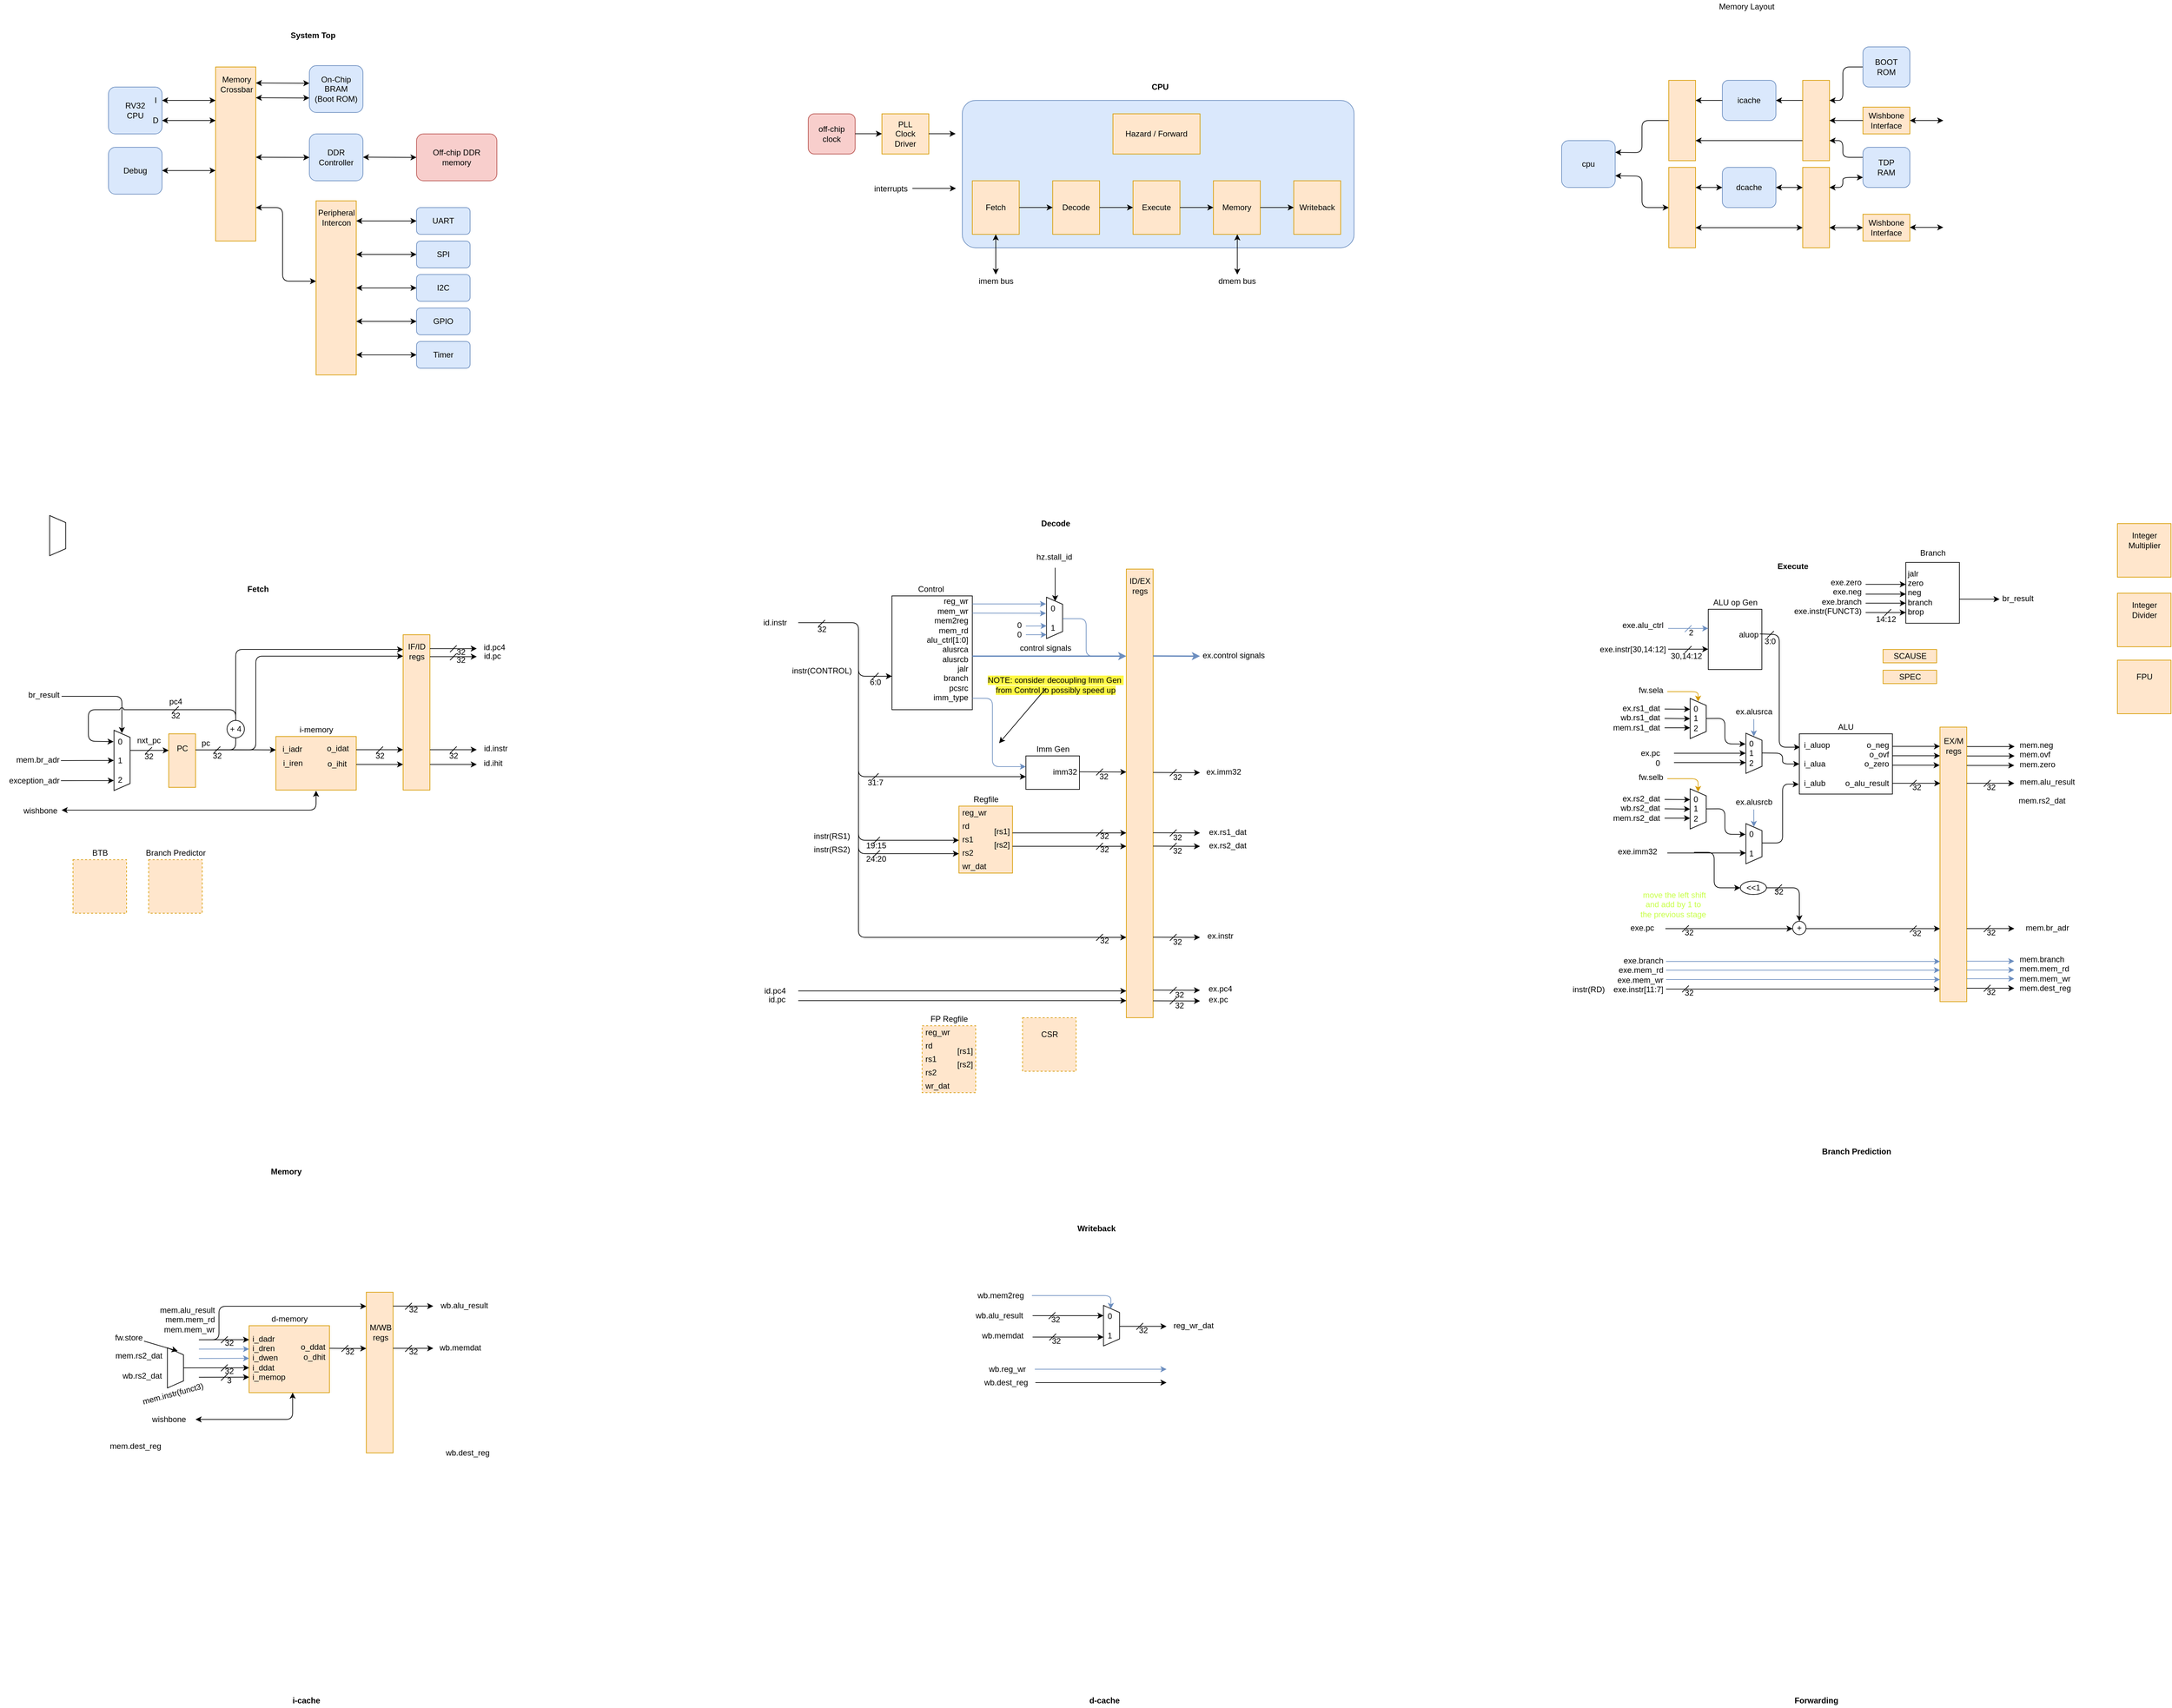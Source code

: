 <mxfile>
    <diagram id="W0PnHYnVGUI30iWBZBz4" name="Page-1">
        <mxGraphModel dx="2205" dy="1577" grid="0" gridSize="10" guides="1" tooltips="1" connect="1" arrows="1" fold="1" page="1" pageScale="1" pageWidth="1100" pageHeight="850" math="0" shadow="0">
            <root>
                <mxCell id="0"/>
                <mxCell id="1" parent="0"/>
                <mxCell id="362" value="" style="rounded=1;whiteSpace=wrap;html=1;fillColor=#dae8fc;strokeColor=#6c8ebf;arcSize=9;" parent="1" vertex="1">
                    <mxGeometry x="385" y="-620" width="585" height="220" as="geometry"/>
                </mxCell>
                <mxCell id="73" value="" style="endArrow=classic;html=1;" parent="1" edge="1">
                    <mxGeometry width="50" height="50" relative="1" as="geometry">
                        <mxPoint x="-860" y="350.8" as="sourcePoint"/>
                        <mxPoint x="-800" y="350.8" as="targetPoint"/>
                    </mxGeometry>
                </mxCell>
                <mxCell id="2" value="" style="whiteSpace=wrap;html=1;" parent="1" vertex="1">
                    <mxGeometry x="280" y="120" width="120" height="170" as="geometry"/>
                </mxCell>
                <mxCell id="3" value="" style="rounded=0;whiteSpace=wrap;html=1;fillColor=#ffe6cc;strokeColor=#d79b00;" parent="1" vertex="1">
                    <mxGeometry x="380" y="434" width="80" height="100" as="geometry"/>
                </mxCell>
                <mxCell id="4" value="Regfile" style="text;html=1;align=center;verticalAlign=middle;resizable=0;points=[];autosize=1;strokeColor=none;" parent="1" vertex="1">
                    <mxGeometry x="395" y="414" width="50" height="20" as="geometry"/>
                </mxCell>
                <mxCell id="6" value="" style="endArrow=classic;html=1;" parent="1" edge="1">
                    <mxGeometry width="50" height="50" relative="1" as="geometry">
                        <mxPoint x="230" y="455" as="sourcePoint"/>
                        <mxPoint x="380" y="485" as="targetPoint"/>
                        <Array as="points">
                            <mxPoint x="230" y="485"/>
                        </Array>
                    </mxGeometry>
                </mxCell>
                <mxCell id="7" value="" style="endArrow=classic;html=1;" parent="1" edge="1">
                    <mxGeometry width="50" height="50" relative="1" as="geometry">
                        <mxPoint x="230" y="475" as="sourcePoint"/>
                        <mxPoint x="380" y="505" as="targetPoint"/>
                        <Array as="points">
                            <mxPoint x="230" y="505"/>
                        </Array>
                    </mxGeometry>
                </mxCell>
                <mxCell id="9" value="rs1" style="text;html=1;align=left;verticalAlign=middle;resizable=0;points=[];autosize=1;strokeColor=none;" parent="1" vertex="1">
                    <mxGeometry x="383" y="474" width="30" height="20" as="geometry"/>
                </mxCell>
                <mxCell id="12" value="rs2" style="text;html=1;align=left;verticalAlign=middle;resizable=0;points=[];autosize=1;strokeColor=none;" parent="1" vertex="1">
                    <mxGeometry x="383" y="494" width="30" height="20" as="geometry"/>
                </mxCell>
                <mxCell id="13" value="rd" style="text;html=1;align=left;verticalAlign=middle;resizable=0;points=[];autosize=1;strokeColor=none;" parent="1" vertex="1">
                    <mxGeometry x="383" y="454" width="30" height="20" as="geometry"/>
                </mxCell>
                <mxCell id="14" value="wr_dat" style="text;html=1;align=left;verticalAlign=middle;resizable=0;points=[];autosize=1;strokeColor=none;" parent="1" vertex="1">
                    <mxGeometry x="383" y="514" width="50" height="20" as="geometry"/>
                </mxCell>
                <mxCell id="15" value="reg_wr" style="text;html=1;align=left;verticalAlign=middle;resizable=0;points=[];autosize=1;strokeColor=none;" parent="1" vertex="1">
                    <mxGeometry x="383" y="434" width="50" height="20" as="geometry"/>
                </mxCell>
                <mxCell id="16" value="[rs1]" style="text;html=1;align=right;verticalAlign=middle;resizable=0;points=[];autosize=1;strokeColor=none;" parent="1" vertex="1">
                    <mxGeometry x="417" y="462" width="40" height="20" as="geometry"/>
                </mxCell>
                <mxCell id="17" value="[rs2]" style="text;html=1;align=right;verticalAlign=middle;resizable=0;points=[];autosize=1;strokeColor=none;" parent="1" vertex="1">
                    <mxGeometry x="417" y="482" width="40" height="20" as="geometry"/>
                </mxCell>
                <mxCell id="18" value="" style="endArrow=none;html=1;" parent="1" edge="1">
                    <mxGeometry width="50" height="50" relative="1" as="geometry">
                        <mxPoint x="252" y="490" as="sourcePoint"/>
                        <mxPoint x="262" y="480" as="targetPoint"/>
                    </mxGeometry>
                </mxCell>
                <mxCell id="19" value="19:15" style="text;html=1;align=center;verticalAlign=middle;resizable=0;points=[];autosize=1;strokeColor=none;" parent="1" vertex="1">
                    <mxGeometry x="231" y="483" width="50" height="20" as="geometry"/>
                </mxCell>
                <mxCell id="20" value="" style="endArrow=none;html=1;" parent="1" edge="1">
                    <mxGeometry width="50" height="50" relative="1" as="geometry">
                        <mxPoint x="252" y="510" as="sourcePoint"/>
                        <mxPoint x="262" y="500" as="targetPoint"/>
                    </mxGeometry>
                </mxCell>
                <mxCell id="21" value="24:20" style="text;html=1;align=center;verticalAlign=middle;resizable=0;points=[];autosize=1;strokeColor=none;" parent="1" vertex="1">
                    <mxGeometry x="231" y="503" width="50" height="20" as="geometry"/>
                </mxCell>
                <mxCell id="22" value="Control" style="text;html=1;align=center;verticalAlign=middle;resizable=0;points=[];autosize=1;strokeColor=none;" parent="1" vertex="1">
                    <mxGeometry x="313" y="100" width="50" height="20" as="geometry"/>
                </mxCell>
                <mxCell id="23" value="" style="endArrow=classic;html=1;" parent="1" edge="1">
                    <mxGeometry width="50" height="50" relative="1" as="geometry">
                        <mxPoint x="230" y="220" as="sourcePoint"/>
                        <mxPoint x="280" y="240" as="targetPoint"/>
                        <Array as="points">
                            <mxPoint x="230" y="240"/>
                        </Array>
                    </mxGeometry>
                </mxCell>
                <mxCell id="24" value="reg_wr&lt;br&gt;mem_wr&lt;br&gt;mem2reg&lt;br&gt;mem_rd&lt;br&gt;alu_ctrl[1:0]&lt;br&gt;alusrca&lt;br&gt;alusrcb&lt;br&gt;jalr&lt;br&gt;branch&lt;br&gt;pcsrc&lt;br&gt;imm_type" style="text;html=1;align=right;verticalAlign=middle;resizable=0;points=[];autosize=1;strokeColor=none;" parent="1" vertex="1">
                    <mxGeometry x="315" y="120" width="80" height="160" as="geometry"/>
                </mxCell>
                <mxCell id="26" value="" style="endArrow=none;html=1;" parent="1" edge="1">
                    <mxGeometry width="50" height="50" relative="1" as="geometry">
                        <mxPoint x="250" y="245" as="sourcePoint"/>
                        <mxPoint x="260" y="235" as="targetPoint"/>
                    </mxGeometry>
                </mxCell>
                <mxCell id="27" value="6:0" style="text;html=1;align=center;verticalAlign=middle;resizable=0;points=[];autosize=1;strokeColor=none;" parent="1" vertex="1">
                    <mxGeometry x="240" y="239" width="30" height="20" as="geometry"/>
                </mxCell>
                <mxCell id="28" value="" style="rounded=0;whiteSpace=wrap;html=1;" parent="1" vertex="1">
                    <mxGeometry x="480" y="359" width="80" height="50" as="geometry"/>
                </mxCell>
                <mxCell id="29" value="Imm Gen" style="text;html=1;align=center;verticalAlign=middle;resizable=0;points=[];autosize=1;strokeColor=none;" parent="1" vertex="1">
                    <mxGeometry x="490" y="339" width="60" height="20" as="geometry"/>
                </mxCell>
                <mxCell id="30" value="" style="endArrow=classic;html=1;" parent="1" edge="1">
                    <mxGeometry width="50" height="50" relative="1" as="geometry">
                        <mxPoint x="140" y="160" as="sourcePoint"/>
                        <mxPoint x="480" y="390" as="targetPoint"/>
                        <Array as="points">
                            <mxPoint x="230" y="160"/>
                            <mxPoint x="230" y="390"/>
                        </Array>
                    </mxGeometry>
                </mxCell>
                <mxCell id="31" value="" style="endArrow=none;html=1;" parent="1" edge="1">
                    <mxGeometry width="50" height="50" relative="1" as="geometry">
                        <mxPoint x="250" y="395" as="sourcePoint"/>
                        <mxPoint x="260" y="385" as="targetPoint"/>
                    </mxGeometry>
                </mxCell>
                <mxCell id="32" value="31:7" style="text;html=1;align=center;verticalAlign=middle;resizable=0;points=[];autosize=1;strokeColor=none;" parent="1" vertex="1">
                    <mxGeometry x="235" y="389" width="40" height="20" as="geometry"/>
                </mxCell>
                <mxCell id="33" value="" style="endArrow=classic;html=1;" parent="1" edge="1">
                    <mxGeometry width="50" height="50" relative="1" as="geometry">
                        <mxPoint x="560" y="382.71" as="sourcePoint"/>
                        <mxPoint x="630" y="383" as="targetPoint"/>
                    </mxGeometry>
                </mxCell>
                <mxCell id="34" value="imm32" style="text;html=1;align=center;verticalAlign=middle;resizable=0;points=[];autosize=1;strokeColor=none;" parent="1" vertex="1">
                    <mxGeometry x="513" y="373" width="50" height="20" as="geometry"/>
                </mxCell>
                <mxCell id="35" value="" style="endArrow=none;html=1;" parent="1" edge="1">
                    <mxGeometry width="50" height="50" relative="1" as="geometry">
                        <mxPoint x="585" y="388" as="sourcePoint"/>
                        <mxPoint x="595" y="378" as="targetPoint"/>
                    </mxGeometry>
                </mxCell>
                <mxCell id="36" value="32" style="text;html=1;align=center;verticalAlign=middle;resizable=0;points=[];autosize=1;strokeColor=none;" parent="1" vertex="1">
                    <mxGeometry x="581" y="380" width="30" height="20" as="geometry"/>
                </mxCell>
                <mxCell id="38" value="" style="endArrow=classic;html=1;" parent="1" edge="1">
                    <mxGeometry width="50" height="50" relative="1" as="geometry">
                        <mxPoint x="230" y="380" as="sourcePoint"/>
                        <mxPoint x="630" y="630" as="targetPoint"/>
                        <Array as="points">
                            <mxPoint x="230" y="630"/>
                        </Array>
                    </mxGeometry>
                </mxCell>
                <mxCell id="41" value="" style="endArrow=classic;html=1;" parent="1" edge="1">
                    <mxGeometry width="50" height="50" relative="1" as="geometry">
                        <mxPoint x="460" y="474" as="sourcePoint"/>
                        <mxPoint x="630" y="474" as="targetPoint"/>
                    </mxGeometry>
                </mxCell>
                <mxCell id="42" value="" style="endArrow=classic;html=1;" parent="1" edge="1">
                    <mxGeometry width="50" height="50" relative="1" as="geometry">
                        <mxPoint x="460" y="494" as="sourcePoint"/>
                        <mxPoint x="630" y="494" as="targetPoint"/>
                    </mxGeometry>
                </mxCell>
                <mxCell id="43" value="id.instr" style="text;html=1;align=center;verticalAlign=middle;resizable=0;points=[];autosize=1;strokeColor=none;" parent="1" vertex="1">
                    <mxGeometry x="80" y="150" width="50" height="20" as="geometry"/>
                </mxCell>
                <mxCell id="44" value="exe.instr[30,14:12]" style="text;html=1;align=center;verticalAlign=middle;resizable=0;points=[];autosize=1;strokeColor=none;" parent="1" vertex="1">
                    <mxGeometry x="1331" y="190" width="110" height="20" as="geometry"/>
                </mxCell>
                <mxCell id="45" value="" style="endArrow=classic;html=1;" parent="1" edge="1">
                    <mxGeometry width="50" height="50" relative="1" as="geometry">
                        <mxPoint x="1439" y="199.58" as="sourcePoint"/>
                        <mxPoint x="1499" y="199.58" as="targetPoint"/>
                    </mxGeometry>
                </mxCell>
                <mxCell id="46" value="" style="rounded=0;whiteSpace=wrap;html=1;" parent="1" vertex="1">
                    <mxGeometry x="1499" y="140" width="80" height="90" as="geometry"/>
                </mxCell>
                <mxCell id="47" value="ALU op Gen" style="text;html=1;align=center;verticalAlign=middle;resizable=0;points=[];autosize=1;strokeColor=none;" parent="1" vertex="1">
                    <mxGeometry x="1499" y="120" width="80" height="20" as="geometry"/>
                </mxCell>
                <mxCell id="48" value="exe.alu_ctrl" style="text;html=1;align=center;verticalAlign=middle;resizable=0;points=[];autosize=1;strokeColor=none;" parent="1" vertex="1">
                    <mxGeometry x="1361" y="154" width="80" height="20" as="geometry"/>
                </mxCell>
                <mxCell id="49" value="" style="endArrow=classic;html=1;fillColor=#dae8fc;strokeColor=#6c8ebf;" parent="1" edge="1">
                    <mxGeometry width="50" height="50" relative="1" as="geometry">
                        <mxPoint x="1439" y="168.58" as="sourcePoint"/>
                        <mxPoint x="1499" y="168.58" as="targetPoint"/>
                    </mxGeometry>
                </mxCell>
                <mxCell id="50" value="" style="endArrow=none;html=1;fillColor=#dae8fc;strokeColor=#6c8ebf;" parent="1" edge="1">
                    <mxGeometry width="50" height="50" relative="1" as="geometry">
                        <mxPoint x="1464" y="174" as="sourcePoint"/>
                        <mxPoint x="1474" y="164" as="targetPoint"/>
                    </mxGeometry>
                </mxCell>
                <mxCell id="51" value="2" style="text;html=1;align=center;verticalAlign=middle;resizable=0;points=[];autosize=1;strokeColor=none;" parent="1" vertex="1">
                    <mxGeometry x="1463" y="165" width="20" height="20" as="geometry"/>
                </mxCell>
                <mxCell id="53" value="" style="endArrow=classic;html=1;exitX=0;exitY=-0.039;exitDx=0;exitDy=0;exitPerimeter=0;" parent="1" source="58" edge="1">
                    <mxGeometry width="50" height="50" relative="1" as="geometry">
                        <mxPoint x="1576" y="245" as="sourcePoint"/>
                        <mxPoint x="1636" y="346" as="targetPoint"/>
                        <Array as="points">
                            <mxPoint x="1605" y="178"/>
                            <mxPoint x="1605" y="346"/>
                        </Array>
                    </mxGeometry>
                </mxCell>
                <mxCell id="54" value="aluop" style="text;html=1;align=center;verticalAlign=middle;resizable=0;points=[];autosize=1;strokeColor=none;" parent="1" vertex="1">
                    <mxGeometry x="1539" y="168" width="40" height="20" as="geometry"/>
                </mxCell>
                <mxCell id="55" value="" style="endArrow=none;html=1;" parent="1" edge="1">
                    <mxGeometry width="50" height="50" relative="1" as="geometry">
                        <mxPoint x="1464.0" y="205" as="sourcePoint"/>
                        <mxPoint x="1474.0" y="195" as="targetPoint"/>
                    </mxGeometry>
                </mxCell>
                <mxCell id="56" value="30,14:12" style="text;html=1;align=center;verticalAlign=middle;resizable=0;points=[];autosize=1;strokeColor=none;" parent="1" vertex="1">
                    <mxGeometry x="1436" y="200" width="60" height="20" as="geometry"/>
                </mxCell>
                <mxCell id="57" value="" style="endArrow=none;html=1;" parent="1" edge="1">
                    <mxGeometry width="50" height="50" relative="1" as="geometry">
                        <mxPoint x="1587.0" y="182.5" as="sourcePoint"/>
                        <mxPoint x="1597.0" y="172.5" as="targetPoint"/>
                    </mxGeometry>
                </mxCell>
                <mxCell id="58" value="3:0" style="text;html=1;align=center;verticalAlign=middle;resizable=0;points=[];autosize=1;strokeColor=none;" parent="1" vertex="1">
                    <mxGeometry x="1576" y="177.5" width="30" height="20" as="geometry"/>
                </mxCell>
                <mxCell id="61" value="" style="endArrow=classic;html=1;exitX=0.999;exitY=0.899;exitDx=0;exitDy=0;exitPerimeter=0;fillColor=#dae8fc;strokeColor=#6c8ebf;" parent="1" source="2" edge="1">
                    <mxGeometry width="50" height="50" relative="1" as="geometry">
                        <mxPoint x="400" y="295" as="sourcePoint"/>
                        <mxPoint x="480" y="375" as="targetPoint"/>
                        <Array as="points">
                            <mxPoint x="430" y="273"/>
                            <mxPoint x="430" y="375"/>
                        </Array>
                    </mxGeometry>
                </mxCell>
                <mxCell id="64" value="&lt;b&gt;Decode&lt;/b&gt;" style="text;html=1;align=center;verticalAlign=middle;resizable=0;points=[];autosize=1;strokeColor=none;" parent="1" vertex="1">
                    <mxGeometry x="494" y="2" width="60" height="20" as="geometry"/>
                </mxCell>
                <mxCell id="65" value="&lt;b&gt;Execute&lt;/b&gt;" style="text;html=1;align=center;verticalAlign=middle;resizable=0;points=[];autosize=1;strokeColor=none;" parent="1" vertex="1">
                    <mxGeometry x="1595" y="66" width="60" height="20" as="geometry"/>
                </mxCell>
                <mxCell id="66" value="&lt;b&gt;Fetch&lt;/b&gt;" style="text;html=1;align=center;verticalAlign=middle;resizable=0;points=[];autosize=1;strokeColor=none;" parent="1" vertex="1">
                    <mxGeometry x="-692" y="100" width="50" height="20" as="geometry"/>
                </mxCell>
                <mxCell id="67" value="br_result" style="text;html=1;align=right;verticalAlign=middle;resizable=0;points=[];autosize=1;strokeColor=none;" parent="1" vertex="1">
                    <mxGeometry x="-1022" y="258" width="60" height="20" as="geometry"/>
                </mxCell>
                <mxCell id="68" value="" style="shape=trapezoid;perimeter=trapezoidPerimeter;whiteSpace=wrap;html=1;fixedSize=1;rotation=90;size=10.5;" parent="1" vertex="1">
                    <mxGeometry x="-914.75" y="353.75" width="90" height="24" as="geometry"/>
                </mxCell>
                <mxCell id="69" value="0&lt;br&gt;&lt;br&gt;1&lt;br&gt;&lt;br&gt;2" style="text;html=1;align=center;verticalAlign=middle;resizable=0;points=[];autosize=1;strokeColor=none;" parent="1" vertex="1">
                    <mxGeometry x="-883" y="325.75" width="20" height="80" as="geometry"/>
                </mxCell>
                <mxCell id="70" value="" style="endArrow=none;html=1;startArrow=classic;startFill=1;" parent="1" edge="1">
                    <mxGeometry width="50" height="50" relative="1" as="geometry">
                        <mxPoint x="-869.99" y="325" as="sourcePoint"/>
                        <mxPoint x="-960" y="270" as="targetPoint"/>
                        <Array as="points">
                            <mxPoint x="-870" y="270"/>
                        </Array>
                    </mxGeometry>
                </mxCell>
                <mxCell id="71" value="mem.br_adr" style="text;html=1;align=right;verticalAlign=middle;resizable=0;points=[];autosize=1;strokeColor=none;" parent="1" vertex="1">
                    <mxGeometry x="-1042" y="355" width="80" height="20" as="geometry"/>
                </mxCell>
                <mxCell id="72" value="" style="rounded=0;whiteSpace=wrap;html=1;fillColor=#ffe6cc;strokeColor=#d79b00;" parent="1" vertex="1">
                    <mxGeometry x="-800" y="326" width="40" height="80" as="geometry"/>
                </mxCell>
                <mxCell id="74" value="PC" style="text;html=1;align=center;verticalAlign=middle;resizable=0;points=[];autosize=1;strokeColor=none;" parent="1" vertex="1">
                    <mxGeometry x="-795" y="338" width="30" height="20" as="geometry"/>
                </mxCell>
                <mxCell id="75" value="" style="endArrow=classic;html=1;entryX=0.033;entryY=0.15;entryDx=0;entryDy=0;entryPerimeter=0;jumpStyle=arc;" parent="1" target="69" edge="1">
                    <mxGeometry width="50" height="50" relative="1" as="geometry">
                        <mxPoint x="-760" y="350" as="sourcePoint"/>
                        <mxPoint x="-880" y="340" as="targetPoint"/>
                        <Array as="points">
                            <mxPoint x="-700" y="350"/>
                            <mxPoint x="-700" y="290"/>
                            <mxPoint x="-920" y="290"/>
                            <mxPoint x="-920" y="337"/>
                        </Array>
                    </mxGeometry>
                </mxCell>
                <mxCell id="76" value="+ 4" style="ellipse;whiteSpace=wrap;html=1;aspect=fixed;" parent="1" vertex="1">
                    <mxGeometry x="-713" y="306" width="26" height="26" as="geometry"/>
                </mxCell>
                <mxCell id="77" value="" style="endArrow=classic;html=1;" parent="1" edge="1">
                    <mxGeometry width="50" height="50" relative="1" as="geometry">
                        <mxPoint x="-961" y="366" as="sourcePoint"/>
                        <mxPoint x="-882" y="365.8" as="targetPoint"/>
                    </mxGeometry>
                </mxCell>
                <mxCell id="78" value="" style="endArrow=classic;html=1;" parent="1" edge="1">
                    <mxGeometry width="50" height="50" relative="1" as="geometry">
                        <mxPoint x="-730" y="349.8" as="sourcePoint"/>
                        <mxPoint x="-640" y="350" as="targetPoint"/>
                    </mxGeometry>
                </mxCell>
                <mxCell id="79" value="" style="endArrow=classic;html=1;" parent="1" edge="1">
                    <mxGeometry width="50" height="50" relative="1" as="geometry">
                        <mxPoint x="-700" y="306" as="sourcePoint"/>
                        <mxPoint x="-450" y="200" as="targetPoint"/>
                        <Array as="points">
                            <mxPoint x="-700" y="290"/>
                            <mxPoint x="-700" y="200"/>
                        </Array>
                    </mxGeometry>
                </mxCell>
                <mxCell id="81" value="" style="rounded=0;whiteSpace=wrap;html=1;fillColor=#ffe6cc;strokeColor=#d79b00;" parent="1" vertex="1">
                    <mxGeometry x="-640" y="330" width="120" height="80" as="geometry"/>
                </mxCell>
                <mxCell id="82" value="i-memory" style="text;html=1;align=center;verticalAlign=middle;resizable=0;points=[];autosize=1;strokeColor=none;" parent="1" vertex="1">
                    <mxGeometry x="-615" y="310" width="70" height="20" as="geometry"/>
                </mxCell>
                <mxCell id="83" value="nxt_pc" style="text;html=1;align=center;verticalAlign=middle;resizable=0;points=[];autosize=1;strokeColor=none;" parent="1" vertex="1">
                    <mxGeometry x="-855" y="326" width="50" height="20" as="geometry"/>
                </mxCell>
                <mxCell id="84" value="" style="endArrow=none;html=1;" parent="1" edge="1">
                    <mxGeometry width="50" height="50" relative="1" as="geometry">
                        <mxPoint x="-835" y="356" as="sourcePoint"/>
                        <mxPoint x="-825" y="346" as="targetPoint"/>
                    </mxGeometry>
                </mxCell>
                <mxCell id="85" value="32" style="text;html=1;align=center;verticalAlign=middle;resizable=0;points=[];autosize=1;strokeColor=none;" parent="1" vertex="1">
                    <mxGeometry x="-845" y="350" width="30" height="20" as="geometry"/>
                </mxCell>
                <mxCell id="86" value="pc" style="text;html=1;align=center;verticalAlign=middle;resizable=0;points=[];autosize=1;strokeColor=none;" parent="1" vertex="1">
                    <mxGeometry x="-760" y="330" width="30" height="20" as="geometry"/>
                </mxCell>
                <mxCell id="87" value="" style="endArrow=none;html=1;" parent="1" edge="1">
                    <mxGeometry width="50" height="50" relative="1" as="geometry">
                        <mxPoint x="-733" y="355" as="sourcePoint"/>
                        <mxPoint x="-723" y="345" as="targetPoint"/>
                    </mxGeometry>
                </mxCell>
                <mxCell id="88" value="32" style="text;html=1;align=center;verticalAlign=middle;resizable=0;points=[];autosize=1;strokeColor=none;" parent="1" vertex="1">
                    <mxGeometry x="-743" y="349" width="30" height="20" as="geometry"/>
                </mxCell>
                <mxCell id="89" value="pc4" style="text;html=1;align=center;verticalAlign=middle;resizable=0;points=[];autosize=1;strokeColor=none;" parent="1" vertex="1">
                    <mxGeometry x="-805" y="268" width="30" height="20" as="geometry"/>
                </mxCell>
                <mxCell id="90" value="" style="endArrow=none;html=1;" parent="1" edge="1">
                    <mxGeometry width="50" height="50" relative="1" as="geometry">
                        <mxPoint x="-795" y="295" as="sourcePoint"/>
                        <mxPoint x="-785" y="285" as="targetPoint"/>
                    </mxGeometry>
                </mxCell>
                <mxCell id="91" value="32" style="text;html=1;align=center;verticalAlign=middle;resizable=0;points=[];autosize=1;strokeColor=none;" parent="1" vertex="1">
                    <mxGeometry x="-805" y="289" width="30" height="20" as="geometry"/>
                </mxCell>
                <mxCell id="92" value="i_iadr" style="text;html=1;align=left;verticalAlign=middle;resizable=0;points=[];autosize=1;strokeColor=none;" parent="1" vertex="1">
                    <mxGeometry x="-632" y="339" width="40" height="20" as="geometry"/>
                </mxCell>
                <mxCell id="93" value="o_idat" style="text;html=1;align=right;verticalAlign=middle;resizable=0;points=[];autosize=1;strokeColor=none;" parent="1" vertex="1">
                    <mxGeometry x="-580" y="338" width="50" height="20" as="geometry"/>
                </mxCell>
                <mxCell id="94" value="" style="endArrow=classic;html=1;" parent="1" edge="1">
                    <mxGeometry width="50" height="50" relative="1" as="geometry">
                        <mxPoint x="-520" y="349.71" as="sourcePoint"/>
                        <mxPoint x="-450" y="349.71" as="targetPoint"/>
                    </mxGeometry>
                </mxCell>
                <mxCell id="95" value="" style="endArrow=none;html=1;" parent="1" edge="1">
                    <mxGeometry width="50" height="50" relative="1" as="geometry">
                        <mxPoint x="-490" y="355" as="sourcePoint"/>
                        <mxPoint x="-480" y="345" as="targetPoint"/>
                    </mxGeometry>
                </mxCell>
                <mxCell id="96" value="32" style="text;html=1;align=center;verticalAlign=middle;resizable=0;points=[];autosize=1;strokeColor=none;" parent="1" vertex="1">
                    <mxGeometry x="-500" y="349" width="30" height="20" as="geometry"/>
                </mxCell>
                <mxCell id="97" value="id.instr" style="text;html=1;align=center;verticalAlign=middle;resizable=0;points=[];autosize=1;strokeColor=none;" parent="1" vertex="1">
                    <mxGeometry x="-337" y="338" width="50" height="20" as="geometry"/>
                </mxCell>
                <mxCell id="100" value="" style="endArrow=classic;html=1;" parent="1" edge="1">
                    <mxGeometry width="50" height="50" relative="1" as="geometry">
                        <mxPoint x="-710" y="350" as="sourcePoint"/>
                        <mxPoint x="-450" y="210" as="targetPoint"/>
                        <Array as="points">
                            <mxPoint x="-670" y="350"/>
                            <mxPoint x="-670" y="210"/>
                        </Array>
                    </mxGeometry>
                </mxCell>
                <mxCell id="101" value="" style="rounded=0;whiteSpace=wrap;html=1;fillColor=#ffe6cc;strokeColor=#d79b00;" parent="1" vertex="1">
                    <mxGeometry x="-450" y="178" width="40" height="232" as="geometry"/>
                </mxCell>
                <mxCell id="102" value="IF/ID&lt;br&gt;regs" style="text;html=1;align=center;verticalAlign=middle;resizable=0;points=[];autosize=1;strokeColor=none;" parent="1" vertex="1">
                    <mxGeometry x="-450" y="188" width="40" height="30" as="geometry"/>
                </mxCell>
                <mxCell id="103" value="" style="endArrow=classic;html=1;" parent="1" edge="1">
                    <mxGeometry width="50" height="50" relative="1" as="geometry">
                        <mxPoint x="-410" y="198.71" as="sourcePoint"/>
                        <mxPoint x="-340" y="198.71" as="targetPoint"/>
                    </mxGeometry>
                </mxCell>
                <mxCell id="104" value="" style="endArrow=none;html=1;" parent="1" edge="1">
                    <mxGeometry width="50" height="50" relative="1" as="geometry">
                        <mxPoint x="-380" y="204" as="sourcePoint"/>
                        <mxPoint x="-370" y="194" as="targetPoint"/>
                    </mxGeometry>
                </mxCell>
                <mxCell id="105" value="32" style="text;html=1;align=center;verticalAlign=middle;resizable=0;points=[];autosize=1;strokeColor=none;" parent="1" vertex="1">
                    <mxGeometry x="-379" y="194" width="30" height="20" as="geometry"/>
                </mxCell>
                <mxCell id="106" value="id.pc4" style="text;html=1;align=center;verticalAlign=middle;resizable=0;points=[];autosize=1;strokeColor=none;" parent="1" vertex="1">
                    <mxGeometry x="-339" y="187" width="50" height="20" as="geometry"/>
                </mxCell>
                <mxCell id="107" value="" style="endArrow=classic;html=1;" parent="1" edge="1">
                    <mxGeometry width="50" height="50" relative="1" as="geometry">
                        <mxPoint x="-410" y="210.71" as="sourcePoint"/>
                        <mxPoint x="-340" y="210.71" as="targetPoint"/>
                    </mxGeometry>
                </mxCell>
                <mxCell id="108" value="" style="endArrow=none;html=1;" parent="1" edge="1">
                    <mxGeometry width="50" height="50" relative="1" as="geometry">
                        <mxPoint x="-380" y="216" as="sourcePoint"/>
                        <mxPoint x="-370" y="206" as="targetPoint"/>
                    </mxGeometry>
                </mxCell>
                <mxCell id="109" value="32" style="text;html=1;align=center;verticalAlign=middle;resizable=0;points=[];autosize=1;strokeColor=none;" parent="1" vertex="1">
                    <mxGeometry x="-379" y="206" width="30" height="20" as="geometry"/>
                </mxCell>
                <mxCell id="110" value="id.pc" style="text;html=1;align=center;verticalAlign=middle;resizable=0;points=[];autosize=1;strokeColor=none;" parent="1" vertex="1">
                    <mxGeometry x="-337" y="200" width="40" height="20" as="geometry"/>
                </mxCell>
                <mxCell id="111" value="BTB" style="text;html=1;align=center;verticalAlign=middle;resizable=0;points=[];autosize=1;strokeColor=none;dashed=1;" parent="1" vertex="1">
                    <mxGeometry x="-923" y="494" width="40" height="20" as="geometry"/>
                </mxCell>
                <mxCell id="112" value="" style="rounded=0;whiteSpace=wrap;html=1;fillColor=#ffe6cc;strokeColor=#d79b00;dashed=1;" parent="1" vertex="1">
                    <mxGeometry x="-943" y="514" width="80" height="80" as="geometry"/>
                </mxCell>
                <mxCell id="113" value="Branch Predictor" style="text;html=1;align=center;verticalAlign=middle;resizable=0;points=[];autosize=1;strokeColor=none;dashed=1;" parent="1" vertex="1">
                    <mxGeometry x="-840" y="494" width="100" height="20" as="geometry"/>
                </mxCell>
                <mxCell id="114" value="" style="rounded=0;whiteSpace=wrap;html=1;fillColor=#ffe6cc;strokeColor=#d79b00;dashed=1;" parent="1" vertex="1">
                    <mxGeometry x="-830" y="514" width="80" height="80" as="geometry"/>
                </mxCell>
                <mxCell id="116" value="" style="endArrow=none;html=1;" parent="1" edge="1">
                    <mxGeometry width="50" height="50" relative="1" as="geometry">
                        <mxPoint x="170" y="166" as="sourcePoint"/>
                        <mxPoint x="180" y="156" as="targetPoint"/>
                    </mxGeometry>
                </mxCell>
                <mxCell id="117" value="32" style="text;html=1;align=center;verticalAlign=middle;resizable=0;points=[];autosize=1;strokeColor=none;" parent="1" vertex="1">
                    <mxGeometry x="160" y="160" width="30" height="20" as="geometry"/>
                </mxCell>
                <mxCell id="118" value="ex.imm32" style="text;html=1;align=center;verticalAlign=middle;resizable=0;points=[];autosize=1;strokeColor=none;" parent="1" vertex="1">
                    <mxGeometry x="740" y="373" width="70" height="20" as="geometry"/>
                </mxCell>
                <mxCell id="120" value="" style="rounded=0;whiteSpace=wrap;html=1;fillColor=#ffe6cc;strokeColor=#d79b00;" parent="1" vertex="1">
                    <mxGeometry x="630" y="80" width="40" height="670" as="geometry"/>
                </mxCell>
                <mxCell id="119" value="ID/EX&lt;br&gt;regs" style="text;html=1;align=center;verticalAlign=middle;resizable=0;points=[];autosize=1;strokeColor=none;" parent="1" vertex="1">
                    <mxGeometry x="625" y="90" width="50" height="30" as="geometry"/>
                </mxCell>
                <mxCell id="121" value="" style="endArrow=none;html=1;" parent="1" edge="1">
                    <mxGeometry width="50" height="50" relative="1" as="geometry">
                        <mxPoint x="585" y="479" as="sourcePoint"/>
                        <mxPoint x="595" y="469" as="targetPoint"/>
                    </mxGeometry>
                </mxCell>
                <mxCell id="122" value="32" style="text;html=1;align=center;verticalAlign=middle;resizable=0;points=[];autosize=1;strokeColor=none;" parent="1" vertex="1">
                    <mxGeometry x="582" y="469" width="30" height="20" as="geometry"/>
                </mxCell>
                <mxCell id="123" value="" style="endArrow=none;html=1;" parent="1" edge="1">
                    <mxGeometry width="50" height="50" relative="1" as="geometry">
                        <mxPoint x="585" y="499" as="sourcePoint"/>
                        <mxPoint x="595" y="489" as="targetPoint"/>
                    </mxGeometry>
                </mxCell>
                <mxCell id="124" value="32" style="text;html=1;align=center;verticalAlign=middle;resizable=0;points=[];autosize=1;strokeColor=none;" parent="1" vertex="1">
                    <mxGeometry x="582" y="489" width="30" height="20" as="geometry"/>
                </mxCell>
                <mxCell id="125" value="instr(CONTROL)" style="text;html=1;align=center;verticalAlign=middle;resizable=0;points=[];autosize=1;strokeColor=none;" parent="1" vertex="1">
                    <mxGeometry x="125" y="222" width="100" height="20" as="geometry"/>
                </mxCell>
                <mxCell id="127" value="instr(RS1)" style="text;html=1;align=center;verticalAlign=middle;resizable=0;points=[];autosize=1;strokeColor=none;" parent="1" vertex="1">
                    <mxGeometry x="155" y="469" width="70" height="20" as="geometry"/>
                </mxCell>
                <mxCell id="128" value="instr(RS2)" style="text;html=1;align=center;verticalAlign=middle;resizable=0;points=[];autosize=1;strokeColor=none;" parent="1" vertex="1">
                    <mxGeometry x="155" y="489" width="70" height="20" as="geometry"/>
                </mxCell>
                <mxCell id="129" value="" style="endArrow=none;html=1;" parent="1" edge="1">
                    <mxGeometry width="50" height="50" relative="1" as="geometry">
                        <mxPoint x="585" y="635" as="sourcePoint"/>
                        <mxPoint x="595" y="625" as="targetPoint"/>
                    </mxGeometry>
                </mxCell>
                <mxCell id="130" value="32" style="text;html=1;align=center;verticalAlign=middle;resizable=0;points=[];autosize=1;strokeColor=none;" parent="1" vertex="1">
                    <mxGeometry x="582" y="625" width="30" height="20" as="geometry"/>
                </mxCell>
                <mxCell id="131" value="ex.rs1_dat" style="text;html=1;align=center;verticalAlign=middle;resizable=0;points=[];autosize=1;strokeColor=none;" parent="1" vertex="1">
                    <mxGeometry x="746" y="463" width="70" height="20" as="geometry"/>
                </mxCell>
                <mxCell id="132" value="ex.rs2_dat" style="text;html=1;align=center;verticalAlign=middle;resizable=0;points=[];autosize=1;strokeColor=none;" parent="1" vertex="1">
                    <mxGeometry x="746" y="483" width="70" height="20" as="geometry"/>
                </mxCell>
                <mxCell id="133" value="ex.instr" style="text;html=1;align=center;verticalAlign=middle;resizable=0;points=[];autosize=1;strokeColor=none;" parent="1" vertex="1">
                    <mxGeometry x="745" y="618" width="50" height="20" as="geometry"/>
                </mxCell>
                <mxCell id="134" value="" style="endArrow=classic;html=1;" parent="1" edge="1">
                    <mxGeometry width="50" height="50" relative="1" as="geometry">
                        <mxPoint x="670" y="383.71" as="sourcePoint"/>
                        <mxPoint x="740" y="384" as="targetPoint"/>
                    </mxGeometry>
                </mxCell>
                <mxCell id="135" value="" style="endArrow=none;html=1;" parent="1" edge="1">
                    <mxGeometry width="50" height="50" relative="1" as="geometry">
                        <mxPoint x="695" y="389" as="sourcePoint"/>
                        <mxPoint x="705" y="379" as="targetPoint"/>
                    </mxGeometry>
                </mxCell>
                <mxCell id="136" value="32" style="text;html=1;align=center;verticalAlign=middle;resizable=0;points=[];autosize=1;strokeColor=none;" parent="1" vertex="1">
                    <mxGeometry x="691" y="381" width="30" height="20" as="geometry"/>
                </mxCell>
                <mxCell id="137" value="" style="endArrow=classic;html=1;" parent="1" edge="1">
                    <mxGeometry width="50" height="50" relative="1" as="geometry">
                        <mxPoint x="670" y="473.71" as="sourcePoint"/>
                        <mxPoint x="740" y="474" as="targetPoint"/>
                    </mxGeometry>
                </mxCell>
                <mxCell id="138" value="" style="endArrow=none;html=1;" parent="1" edge="1">
                    <mxGeometry width="50" height="50" relative="1" as="geometry">
                        <mxPoint x="695" y="479" as="sourcePoint"/>
                        <mxPoint x="705" y="469" as="targetPoint"/>
                    </mxGeometry>
                </mxCell>
                <mxCell id="139" value="32" style="text;html=1;align=center;verticalAlign=middle;resizable=0;points=[];autosize=1;strokeColor=none;" parent="1" vertex="1">
                    <mxGeometry x="691" y="471" width="30" height="20" as="geometry"/>
                </mxCell>
                <mxCell id="141" value="" style="endArrow=classic;html=1;" parent="1" edge="1">
                    <mxGeometry width="50" height="50" relative="1" as="geometry">
                        <mxPoint x="670" y="493.71" as="sourcePoint"/>
                        <mxPoint x="740" y="494" as="targetPoint"/>
                    </mxGeometry>
                </mxCell>
                <mxCell id="142" value="" style="endArrow=none;html=1;" parent="1" edge="1">
                    <mxGeometry width="50" height="50" relative="1" as="geometry">
                        <mxPoint x="695" y="499" as="sourcePoint"/>
                        <mxPoint x="705" y="489" as="targetPoint"/>
                    </mxGeometry>
                </mxCell>
                <mxCell id="143" value="32" style="text;html=1;align=center;verticalAlign=middle;resizable=0;points=[];autosize=1;strokeColor=none;" parent="1" vertex="1">
                    <mxGeometry x="691" y="491" width="30" height="20" as="geometry"/>
                </mxCell>
                <mxCell id="144" value="" style="endArrow=classic;html=1;" parent="1" edge="1">
                    <mxGeometry width="50" height="50" relative="1" as="geometry">
                        <mxPoint x="670" y="629.71" as="sourcePoint"/>
                        <mxPoint x="740" y="630" as="targetPoint"/>
                    </mxGeometry>
                </mxCell>
                <mxCell id="145" value="" style="endArrow=none;html=1;" parent="1" edge="1">
                    <mxGeometry width="50" height="50" relative="1" as="geometry">
                        <mxPoint x="695" y="635" as="sourcePoint"/>
                        <mxPoint x="705" y="625" as="targetPoint"/>
                    </mxGeometry>
                </mxCell>
                <mxCell id="146" value="32" style="text;html=1;align=center;verticalAlign=middle;resizable=0;points=[];autosize=1;strokeColor=none;" parent="1" vertex="1">
                    <mxGeometry x="691" y="627" width="30" height="20" as="geometry"/>
                </mxCell>
                <mxCell id="147" value="id.pc4" style="text;html=1;align=center;verticalAlign=middle;resizable=0;points=[];autosize=1;strokeColor=none;" parent="1" vertex="1">
                    <mxGeometry x="80" y="700" width="50" height="20" as="geometry"/>
                </mxCell>
                <mxCell id="148" value="id.pc" style="text;html=1;align=center;verticalAlign=middle;resizable=0;points=[];autosize=1;strokeColor=none;" parent="1" vertex="1">
                    <mxGeometry x="88" y="713" width="40" height="20" as="geometry"/>
                </mxCell>
                <mxCell id="149" value="" style="endArrow=classic;html=1;" parent="1" edge="1">
                    <mxGeometry width="50" height="50" relative="1" as="geometry">
                        <mxPoint x="140" y="710" as="sourcePoint"/>
                        <mxPoint x="630" y="710" as="targetPoint"/>
                    </mxGeometry>
                </mxCell>
                <mxCell id="150" value="" style="endArrow=classic;html=1;" parent="1" edge="1">
                    <mxGeometry width="50" height="50" relative="1" as="geometry">
                        <mxPoint x="140" y="724.5" as="sourcePoint"/>
                        <mxPoint x="630" y="724.5" as="targetPoint"/>
                    </mxGeometry>
                </mxCell>
                <mxCell id="151" value="ex.pc4" style="text;html=1;align=center;verticalAlign=middle;resizable=0;points=[];autosize=1;strokeColor=none;" parent="1" vertex="1">
                    <mxGeometry x="745" y="697" width="50" height="20" as="geometry"/>
                </mxCell>
                <mxCell id="152" value="" style="endArrow=classic;html=1;" parent="1" edge="1">
                    <mxGeometry width="50" height="50" relative="1" as="geometry">
                        <mxPoint x="670" y="708.71" as="sourcePoint"/>
                        <mxPoint x="740" y="709" as="targetPoint"/>
                    </mxGeometry>
                </mxCell>
                <mxCell id="153" value="" style="endArrow=none;html=1;" parent="1" edge="1">
                    <mxGeometry width="50" height="50" relative="1" as="geometry">
                        <mxPoint x="695" y="714" as="sourcePoint"/>
                        <mxPoint x="705" y="704" as="targetPoint"/>
                    </mxGeometry>
                </mxCell>
                <mxCell id="154" value="32" style="text;html=1;align=center;verticalAlign=middle;resizable=0;points=[];autosize=1;strokeColor=none;" parent="1" vertex="1">
                    <mxGeometry x="694" y="706" width="30" height="20" as="geometry"/>
                </mxCell>
                <mxCell id="155" value="ex.pc" style="text;html=1;align=center;verticalAlign=middle;resizable=0;points=[];autosize=1;strokeColor=none;" parent="1" vertex="1">
                    <mxGeometry x="747" y="713" width="40" height="20" as="geometry"/>
                </mxCell>
                <mxCell id="156" value="" style="endArrow=classic;html=1;" parent="1" edge="1">
                    <mxGeometry width="50" height="50" relative="1" as="geometry">
                        <mxPoint x="670" y="724.71" as="sourcePoint"/>
                        <mxPoint x="740" y="725" as="targetPoint"/>
                    </mxGeometry>
                </mxCell>
                <mxCell id="157" value="" style="endArrow=none;html=1;" parent="1" edge="1">
                    <mxGeometry width="50" height="50" relative="1" as="geometry">
                        <mxPoint x="695" y="730" as="sourcePoint"/>
                        <mxPoint x="705" y="720" as="targetPoint"/>
                    </mxGeometry>
                </mxCell>
                <mxCell id="158" value="32" style="text;html=1;align=center;verticalAlign=middle;resizable=0;points=[];autosize=1;strokeColor=none;" parent="1" vertex="1">
                    <mxGeometry x="694" y="722" width="30" height="20" as="geometry"/>
                </mxCell>
                <mxCell id="159" value="&lt;b&gt;Memory&lt;/b&gt;" style="text;html=1;align=center;verticalAlign=middle;resizable=0;points=[];autosize=1;strokeColor=none;" parent="1" vertex="1">
                    <mxGeometry x="-655" y="970" width="60" height="20" as="geometry"/>
                </mxCell>
                <mxCell id="161" value="&lt;b&gt;Writeback&lt;/b&gt;" style="text;html=1;align=center;verticalAlign=middle;resizable=0;points=[];autosize=1;strokeColor=none;" parent="1" vertex="1">
                    <mxGeometry x="550" y="1055" width="70" height="20" as="geometry"/>
                </mxCell>
                <mxCell id="162" value="o_ihit" style="text;html=1;align=center;verticalAlign=middle;resizable=0;points=[];autosize=1;strokeColor=none;" parent="1" vertex="1">
                    <mxGeometry x="-569" y="361" width="40" height="20" as="geometry"/>
                </mxCell>
                <mxCell id="163" value="i_iren" style="text;html=1;align=center;verticalAlign=middle;resizable=0;points=[];autosize=1;strokeColor=none;" parent="1" vertex="1">
                    <mxGeometry x="-635" y="360" width="40" height="20" as="geometry"/>
                </mxCell>
                <mxCell id="164" value="" style="endArrow=classic;html=1;" parent="1" edge="1">
                    <mxGeometry width="50" height="50" relative="1" as="geometry">
                        <mxPoint x="-410" y="349.71" as="sourcePoint"/>
                        <mxPoint x="-340" y="349.71" as="targetPoint"/>
                    </mxGeometry>
                </mxCell>
                <mxCell id="165" value="" style="endArrow=none;html=1;" parent="1" edge="1">
                    <mxGeometry width="50" height="50" relative="1" as="geometry">
                        <mxPoint x="-380" y="355" as="sourcePoint"/>
                        <mxPoint x="-370" y="345" as="targetPoint"/>
                    </mxGeometry>
                </mxCell>
                <mxCell id="166" value="32" style="text;html=1;align=center;verticalAlign=middle;resizable=0;points=[];autosize=1;strokeColor=none;" parent="1" vertex="1">
                    <mxGeometry x="-390" y="349" width="30" height="20" as="geometry"/>
                </mxCell>
                <mxCell id="167" value="" style="endArrow=classic;html=1;" parent="1" edge="1">
                    <mxGeometry width="50" height="50" relative="1" as="geometry">
                        <mxPoint x="-520" y="371.71" as="sourcePoint"/>
                        <mxPoint x="-450" y="371.71" as="targetPoint"/>
                    </mxGeometry>
                </mxCell>
                <mxCell id="170" value="id.ihit" style="text;html=1;align=center;verticalAlign=middle;resizable=0;points=[];autosize=1;strokeColor=none;" parent="1" vertex="1">
                    <mxGeometry x="-336" y="360" width="40" height="20" as="geometry"/>
                </mxCell>
                <mxCell id="171" value="" style="endArrow=classic;html=1;" parent="1" edge="1">
                    <mxGeometry width="50" height="50" relative="1" as="geometry">
                        <mxPoint x="-410" y="371.71" as="sourcePoint"/>
                        <mxPoint x="-340" y="371.71" as="targetPoint"/>
                    </mxGeometry>
                </mxCell>
                <mxCell id="188" value="" style="rounded=0;whiteSpace=wrap;html=1;" parent="1" vertex="1">
                    <mxGeometry x="1635" y="326" width="139" height="90" as="geometry"/>
                </mxCell>
                <mxCell id="189" value="ALU" style="text;html=1;align=center;verticalAlign=middle;resizable=0;points=[];autosize=1;strokeColor=none;" parent="1" vertex="1">
                    <mxGeometry x="1684" y="306" width="40" height="20" as="geometry"/>
                </mxCell>
                <mxCell id="191" value="&lt;div&gt;i_aluop&lt;/div&gt;&lt;div&gt;&lt;br&gt;&lt;/div&gt;&lt;div&gt;i_alua&lt;/div&gt;&lt;div&gt;&lt;br&gt;&lt;/div&gt;&lt;div&gt;i_alub&lt;/div&gt;" style="text;html=1;align=left;verticalAlign=middle;resizable=0;points=[];autosize=1;strokeColor=none;" parent="1" vertex="1">
                    <mxGeometry x="1640" y="331" width="50" height="80" as="geometry"/>
                </mxCell>
                <mxCell id="192" value="&lt;div&gt;o_neg&lt;/div&gt;&lt;div&gt;o_ovf&lt;/div&gt;&lt;div&gt;o_zero&lt;/div&gt;&lt;div&gt;&lt;br&gt;&lt;/div&gt;&lt;div&gt;o_alu_result&lt;/div&gt;" style="text;html=1;align=right;verticalAlign=middle;resizable=0;points=[];autosize=1;strokeColor=none;" parent="1" vertex="1">
                    <mxGeometry x="1690" y="331" width="80" height="80" as="geometry"/>
                </mxCell>
                <mxCell id="195" value="" style="endArrow=classic;html=1;" parent="1" edge="1">
                    <mxGeometry width="50" height="50" relative="1" as="geometry">
                        <mxPoint x="1433.81" y="289" as="sourcePoint"/>
                        <mxPoint x="1471.93" y="289.25" as="targetPoint"/>
                    </mxGeometry>
                </mxCell>
                <mxCell id="196" value="ex.rs1_dat&lt;br&gt;wb.rs1_dat&lt;br&gt;mem.rs1_dat" style="text;html=1;align=right;verticalAlign=middle;resizable=0;points=[];autosize=1;strokeColor=none;" parent="1" vertex="1">
                    <mxGeometry x="1337.81" y="277" width="90" height="50" as="geometry"/>
                </mxCell>
                <mxCell id="218" value="exe.imm32" style="text;html=1;align=center;verticalAlign=middle;resizable=0;points=[];autosize=1;strokeColor=none;" parent="1" vertex="1">
                    <mxGeometry x="1357.82" y="492" width="70" height="20" as="geometry"/>
                </mxCell>
                <mxCell id="223" value="" style="endArrow=none;html=1;" parent="1" edge="1">
                    <mxGeometry width="50" height="50" relative="1" as="geometry">
                        <mxPoint x="1800" y="405" as="sourcePoint"/>
                        <mxPoint x="1810" y="395" as="targetPoint"/>
                    </mxGeometry>
                </mxCell>
                <mxCell id="224" value="32" style="text;html=1;align=center;verticalAlign=middle;resizable=0;points=[];autosize=1;strokeColor=none;" parent="1" vertex="1">
                    <mxGeometry x="1795" y="396" width="30" height="20" as="geometry"/>
                </mxCell>
                <mxCell id="227" value="" style="endArrow=classic;html=1;" parent="1" edge="1">
                    <mxGeometry width="50" height="50" relative="1" as="geometry">
                        <mxPoint x="1477.81" y="503" as="sourcePoint"/>
                        <mxPoint x="1546.81" y="556" as="targetPoint"/>
                        <Array as="points">
                            <mxPoint x="1507.81" y="503"/>
                            <mxPoint x="1507.81" y="556"/>
                        </Array>
                    </mxGeometry>
                </mxCell>
                <mxCell id="228" value="" style="endArrow=classic;html=1;" parent="1" edge="1">
                    <mxGeometry width="50" height="50" relative="1" as="geometry">
                        <mxPoint x="1585" y="556" as="sourcePoint"/>
                        <mxPoint x="1635" y="606" as="targetPoint"/>
                        <Array as="points">
                            <mxPoint x="1635" y="556"/>
                        </Array>
                    </mxGeometry>
                </mxCell>
                <mxCell id="229" value="" style="endArrow=none;html=1;" parent="1" edge="1">
                    <mxGeometry width="50" height="50" relative="1" as="geometry">
                        <mxPoint x="1599" y="561" as="sourcePoint"/>
                        <mxPoint x="1609" y="551" as="targetPoint"/>
                    </mxGeometry>
                </mxCell>
                <mxCell id="230" value="32" style="text;html=1;align=center;verticalAlign=middle;resizable=0;points=[];autosize=1;strokeColor=none;" parent="1" vertex="1">
                    <mxGeometry x="1589" y="552" width="30" height="20" as="geometry"/>
                </mxCell>
                <mxCell id="233" value="exe.pc" style="text;html=1;align=center;verticalAlign=middle;resizable=0;points=[];autosize=1;strokeColor=none;" parent="1" vertex="1">
                    <mxGeometry x="1375" y="606" width="50" height="20" as="geometry"/>
                </mxCell>
                <mxCell id="234" value="+" style="ellipse;whiteSpace=wrap;html=1;aspect=fixed;" parent="1" vertex="1">
                    <mxGeometry x="1625" y="606" width="20" height="20" as="geometry"/>
                </mxCell>
                <mxCell id="235" value="" style="endArrow=classic;html=1;" parent="1" edge="1">
                    <mxGeometry width="50" height="50" relative="1" as="geometry">
                        <mxPoint x="1435" y="617" as="sourcePoint"/>
                        <mxPoint x="1624.94" y="617" as="targetPoint"/>
                    </mxGeometry>
                </mxCell>
                <mxCell id="236" value="" style="endArrow=none;html=1;" parent="1" edge="1">
                    <mxGeometry width="50" height="50" relative="1" as="geometry">
                        <mxPoint x="1460" y="622" as="sourcePoint"/>
                        <mxPoint x="1470" y="612" as="targetPoint"/>
                    </mxGeometry>
                </mxCell>
                <mxCell id="237" value="32" style="text;html=1;align=center;verticalAlign=middle;resizable=0;points=[];autosize=1;strokeColor=none;" parent="1" vertex="1">
                    <mxGeometry x="1455" y="613" width="30" height="20" as="geometry"/>
                </mxCell>
                <mxCell id="239" value="" style="endArrow=classic;html=1;" parent="1" edge="1">
                    <mxGeometry width="50" height="50" relative="1" as="geometry">
                        <mxPoint x="1645.0" y="617" as="sourcePoint"/>
                        <mxPoint x="1845" y="617" as="targetPoint"/>
                    </mxGeometry>
                </mxCell>
                <mxCell id="240" value="" style="endArrow=none;html=1;" parent="1" edge="1">
                    <mxGeometry width="50" height="50" relative="1" as="geometry">
                        <mxPoint x="1800" y="622.5" as="sourcePoint"/>
                        <mxPoint x="1810" y="612.5" as="targetPoint"/>
                    </mxGeometry>
                </mxCell>
                <mxCell id="241" value="32" style="text;html=1;align=center;verticalAlign=middle;resizable=0;points=[];autosize=1;strokeColor=none;" parent="1" vertex="1">
                    <mxGeometry x="1795" y="613.5" width="30" height="20" as="geometry"/>
                </mxCell>
                <mxCell id="242" value="" style="rounded=0;whiteSpace=wrap;html=1;fillColor=#ffe6cc;strokeColor=#d79b00;" parent="1" vertex="1">
                    <mxGeometry x="1845" y="316" width="40" height="410" as="geometry"/>
                </mxCell>
                <mxCell id="243" value="EX/M&lt;br&gt;regs" style="text;html=1;align=center;verticalAlign=middle;resizable=0;points=[];autosize=1;strokeColor=none;" parent="1" vertex="1">
                    <mxGeometry x="1845" y="329" width="40" height="30" as="geometry"/>
                </mxCell>
                <mxCell id="244" value="" style="endArrow=classic;html=1;" parent="1" edge="1">
                    <mxGeometry width="50" height="50" relative="1" as="geometry">
                        <mxPoint x="1774.5" y="399.9" as="sourcePoint"/>
                        <mxPoint x="1845.5" y="399.9" as="targetPoint"/>
                    </mxGeometry>
                </mxCell>
                <mxCell id="245" value="mem.alu_result" style="text;html=1;align=center;verticalAlign=middle;resizable=0;points=[];autosize=1;strokeColor=none;" parent="1" vertex="1">
                    <mxGeometry x="1955" y="388" width="100" height="20" as="geometry"/>
                </mxCell>
                <mxCell id="246" value="" style="endArrow=none;html=1;" parent="1" edge="1">
                    <mxGeometry width="50" height="50" relative="1" as="geometry">
                        <mxPoint x="1910.5" y="405" as="sourcePoint"/>
                        <mxPoint x="1920.5" y="395" as="targetPoint"/>
                    </mxGeometry>
                </mxCell>
                <mxCell id="247" value="32" style="text;html=1;align=center;verticalAlign=middle;resizable=0;points=[];autosize=1;strokeColor=none;" parent="1" vertex="1">
                    <mxGeometry x="1905.5" y="396" width="30" height="20" as="geometry"/>
                </mxCell>
                <mxCell id="248" value="" style="endArrow=classic;html=1;" parent="1" edge="1">
                    <mxGeometry width="50" height="50" relative="1" as="geometry">
                        <mxPoint x="1885" y="399.9" as="sourcePoint"/>
                        <mxPoint x="1956" y="399.9" as="targetPoint"/>
                    </mxGeometry>
                </mxCell>
                <mxCell id="250" value="mem.br_adr" style="text;html=1;align=center;verticalAlign=middle;resizable=0;points=[];autosize=1;strokeColor=none;" parent="1" vertex="1">
                    <mxGeometry x="1965" y="606" width="80" height="20" as="geometry"/>
                </mxCell>
                <mxCell id="251" value="" style="endArrow=none;html=1;" parent="1" edge="1">
                    <mxGeometry width="50" height="50" relative="1" as="geometry">
                        <mxPoint x="1910.5" y="622" as="sourcePoint"/>
                        <mxPoint x="1920.5" y="612" as="targetPoint"/>
                    </mxGeometry>
                </mxCell>
                <mxCell id="252" value="32" style="text;html=1;align=center;verticalAlign=middle;resizable=0;points=[];autosize=1;strokeColor=none;" parent="1" vertex="1">
                    <mxGeometry x="1905.5" y="613" width="30" height="20" as="geometry"/>
                </mxCell>
                <mxCell id="253" value="" style="endArrow=classic;html=1;" parent="1" edge="1">
                    <mxGeometry width="50" height="50" relative="1" as="geometry">
                        <mxPoint x="1885" y="616.9" as="sourcePoint"/>
                        <mxPoint x="1956" y="616.9" as="targetPoint"/>
                    </mxGeometry>
                </mxCell>
                <mxCell id="254" value="" style="endArrow=classic;html=1;" parent="1" edge="1">
                    <mxGeometry width="50" height="50" relative="1" as="geometry">
                        <mxPoint x="1774" y="344.71" as="sourcePoint"/>
                        <mxPoint x="1845" y="344.71" as="targetPoint"/>
                    </mxGeometry>
                </mxCell>
                <mxCell id="255" value="" style="endArrow=classic;html=1;" parent="1" edge="1">
                    <mxGeometry width="50" height="50" relative="1" as="geometry">
                        <mxPoint x="1774" y="358.81" as="sourcePoint"/>
                        <mxPoint x="1845" y="358.81" as="targetPoint"/>
                    </mxGeometry>
                </mxCell>
                <mxCell id="256" value="" style="endArrow=classic;html=1;" parent="1" edge="1">
                    <mxGeometry width="50" height="50" relative="1" as="geometry">
                        <mxPoint x="1773.5" y="372.9" as="sourcePoint"/>
                        <mxPoint x="1844.5" y="372.9" as="targetPoint"/>
                    </mxGeometry>
                </mxCell>
                <mxCell id="257" value="" style="endArrow=classic;html=1;" parent="1" edge="1">
                    <mxGeometry width="50" height="50" relative="1" as="geometry">
                        <mxPoint x="1885.5" y="345" as="sourcePoint"/>
                        <mxPoint x="1956.5" y="345" as="targetPoint"/>
                    </mxGeometry>
                </mxCell>
                <mxCell id="258" value="" style="endArrow=classic;html=1;" parent="1" edge="1">
                    <mxGeometry width="50" height="50" relative="1" as="geometry">
                        <mxPoint x="1885.5" y="359.1" as="sourcePoint"/>
                        <mxPoint x="1956.5" y="359.1" as="targetPoint"/>
                    </mxGeometry>
                </mxCell>
                <mxCell id="259" value="" style="endArrow=classic;html=1;" parent="1" edge="1">
                    <mxGeometry width="50" height="50" relative="1" as="geometry">
                        <mxPoint x="1885" y="373.19" as="sourcePoint"/>
                        <mxPoint x="1956" y="373.19" as="targetPoint"/>
                    </mxGeometry>
                </mxCell>
                <mxCell id="260" value="mem.neg&lt;br&gt;mem.ovf&lt;br&gt;mem.zero" style="text;html=1;align=left;verticalAlign=middle;resizable=0;points=[];autosize=1;strokeColor=none;" parent="1" vertex="1">
                    <mxGeometry x="1962" y="332" width="70" height="50" as="geometry"/>
                </mxCell>
                <mxCell id="261" value="" style="endArrow=classic;html=1;fillColor=#dae8fc;strokeColor=#6c8ebf;" parent="1" edge="1">
                    <mxGeometry width="50" height="50" relative="1" as="geometry">
                        <mxPoint x="1436" y="666" as="sourcePoint"/>
                        <mxPoint x="1845" y="666" as="targetPoint"/>
                    </mxGeometry>
                </mxCell>
                <mxCell id="264" value="exe.branch&lt;br&gt;&lt;span&gt;exe.mem_rd&lt;/span&gt;&lt;br&gt;&lt;span&gt;exe.mem_wr&lt;br&gt;exe.instr[11:7]&lt;br&gt;&lt;/span&gt;" style="text;html=1;align=right;verticalAlign=middle;resizable=0;points=[];autosize=1;strokeColor=none;" parent="1" vertex="1">
                    <mxGeometry x="1343" y="656" width="90" height="60" as="geometry"/>
                </mxCell>
                <mxCell id="266" value="ex.alusrca" style="text;html=1;align=center;verticalAlign=middle;resizable=0;points=[];autosize=1;strokeColor=none;" parent="1" vertex="1">
                    <mxGeometry x="1532.2" y="283" width="70" height="20" as="geometry"/>
                </mxCell>
                <mxCell id="273" value="" style="endArrow=classic;html=1;fillColor=#dae8fc;strokeColor=#6c8ebf;" parent="1" edge="1">
                    <mxGeometry width="50" height="50" relative="1" as="geometry">
                        <mxPoint x="1885" y="665.58" as="sourcePoint"/>
                        <mxPoint x="1956" y="665.58" as="targetPoint"/>
                    </mxGeometry>
                </mxCell>
                <mxCell id="277" value="" style="rounded=0;whiteSpace=wrap;html=1;fillColor=#ffe6cc;strokeColor=#d79b00;" parent="1" vertex="1">
                    <mxGeometry x="-680" y="1210" width="120" height="100" as="geometry"/>
                </mxCell>
                <mxCell id="278" value="d-memory" style="text;html=1;align=center;verticalAlign=middle;resizable=0;points=[];autosize=1;strokeColor=none;" parent="1" vertex="1">
                    <mxGeometry x="-655" y="1190" width="70" height="20" as="geometry"/>
                </mxCell>
                <mxCell id="279" value="i_dadr&lt;br&gt;&lt;span style=&quot;text-align: center&quot;&gt;i_dren&lt;br&gt;i_dwen&lt;br&gt;i_ddat&lt;br&gt;i_memop&lt;br&gt;&lt;/span&gt;" style="text;html=1;align=left;verticalAlign=middle;resizable=0;points=[];autosize=1;strokeColor=none;" parent="1" vertex="1">
                    <mxGeometry x="-677" y="1218" width="60" height="80" as="geometry"/>
                </mxCell>
                <mxCell id="280" value="o_ddat&lt;br&gt;&lt;span style=&quot;text-align: center&quot;&gt;o_dhit&lt;/span&gt;" style="text;html=1;align=right;verticalAlign=middle;resizable=0;points=[];autosize=1;strokeColor=none;" parent="1" vertex="1">
                    <mxGeometry x="-615" y="1234" width="50" height="30" as="geometry"/>
                </mxCell>
                <mxCell id="283" value="" style="endArrow=classic;html=1;" parent="1" edge="1">
                    <mxGeometry width="50" height="50" relative="1" as="geometry">
                        <mxPoint x="-755" y="1231" as="sourcePoint"/>
                        <mxPoint x="-680" y="1230.9" as="targetPoint"/>
                    </mxGeometry>
                </mxCell>
                <mxCell id="284" value="" style="endArrow=classic;html=1;fillColor=#dae8fc;strokeColor=#6c8ebf;" parent="1" edge="1">
                    <mxGeometry width="50" height="50" relative="1" as="geometry">
                        <mxPoint x="-755" y="1245" as="sourcePoint"/>
                        <mxPoint x="-680" y="1244.88" as="targetPoint"/>
                    </mxGeometry>
                </mxCell>
                <mxCell id="285" value="" style="endArrow=classic;html=1;fillColor=#dae8fc;strokeColor=#6c8ebf;" parent="1" edge="1">
                    <mxGeometry width="50" height="50" relative="1" as="geometry">
                        <mxPoint x="-755" y="1259" as="sourcePoint"/>
                        <mxPoint x="-680" y="1258.77" as="targetPoint"/>
                    </mxGeometry>
                </mxCell>
                <mxCell id="286" value="" style="endArrow=classic;html=1;exitX=0.5;exitY=0;exitDx=0;exitDy=0;" parent="1" source="529" edge="1">
                    <mxGeometry width="50" height="50" relative="1" as="geometry">
                        <mxPoint x="-755" y="1273" as="sourcePoint"/>
                        <mxPoint x="-680" y="1272.88" as="targetPoint"/>
                    </mxGeometry>
                </mxCell>
                <mxCell id="287" value="" style="endArrow=classic;html=1;" parent="1" edge="1">
                    <mxGeometry width="50" height="50" relative="1" as="geometry">
                        <mxPoint x="-560" y="1243.75" as="sourcePoint"/>
                        <mxPoint x="-505" y="1244" as="targetPoint"/>
                    </mxGeometry>
                </mxCell>
                <mxCell id="289" value="" style="endArrow=none;html=1;" parent="1" edge="1">
                    <mxGeometry width="50" height="50" relative="1" as="geometry">
                        <mxPoint x="-722" y="1236" as="sourcePoint"/>
                        <mxPoint x="-712" y="1226" as="targetPoint"/>
                    </mxGeometry>
                </mxCell>
                <mxCell id="290" value="32" style="text;html=1;align=center;verticalAlign=middle;resizable=0;points=[];autosize=1;strokeColor=none;" parent="1" vertex="1">
                    <mxGeometry x="-725" y="1226" width="30" height="20" as="geometry"/>
                </mxCell>
                <mxCell id="291" value="" style="endArrow=none;html=1;" parent="1" edge="1">
                    <mxGeometry width="50" height="50" relative="1" as="geometry">
                        <mxPoint x="-722" y="1278" as="sourcePoint"/>
                        <mxPoint x="-712" y="1268" as="targetPoint"/>
                    </mxGeometry>
                </mxCell>
                <mxCell id="292" value="32" style="text;html=1;align=center;verticalAlign=middle;resizable=0;points=[];autosize=1;strokeColor=none;" parent="1" vertex="1">
                    <mxGeometry x="-725" y="1268" width="30" height="20" as="geometry"/>
                </mxCell>
                <mxCell id="293" value="" style="endArrow=none;html=1;" parent="1" edge="1">
                    <mxGeometry width="50" height="50" relative="1" as="geometry">
                        <mxPoint x="-542" y="1249" as="sourcePoint"/>
                        <mxPoint x="-532" y="1239" as="targetPoint"/>
                    </mxGeometry>
                </mxCell>
                <mxCell id="294" value="32" style="text;html=1;align=center;verticalAlign=middle;resizable=0;points=[];autosize=1;strokeColor=none;" parent="1" vertex="1">
                    <mxGeometry x="-545" y="1239" width="30" height="20" as="geometry"/>
                </mxCell>
                <mxCell id="297" value="wb.memdat" style="text;html=1;align=center;verticalAlign=middle;resizable=0;points=[];autosize=1;strokeColor=none;" parent="1" vertex="1">
                    <mxGeometry x="-405" y="1233" width="80" height="20" as="geometry"/>
                </mxCell>
                <mxCell id="298" value="&lt;br&gt;&lt;span style=&quot;text-align: center&quot;&gt;mem.alu_result&lt;br&gt;&lt;/span&gt;mem.mem_rd&lt;br&gt;mem.mem_wr&lt;br&gt;&lt;span style=&quot;text-align: center&quot;&gt;&lt;br&gt;&lt;br&gt;&lt;/span&gt;" style="text;html=1;align=right;verticalAlign=middle;resizable=0;points=[];autosize=1;strokeColor=none;" parent="1" vertex="1">
                    <mxGeometry x="-830" y="1163" width="100" height="90" as="geometry"/>
                </mxCell>
                <mxCell id="299" value="" style="endArrow=classic;html=1;fillColor=#dae8fc;strokeColor=#6c8ebf;" parent="1" edge="1">
                    <mxGeometry width="50" height="50" relative="1" as="geometry">
                        <mxPoint x="1436" y="679" as="sourcePoint"/>
                        <mxPoint x="1845" y="679" as="targetPoint"/>
                    </mxGeometry>
                </mxCell>
                <mxCell id="300" value="" style="endArrow=classic;html=1;fillColor=#dae8fc;strokeColor=#6c8ebf;" parent="1" edge="1">
                    <mxGeometry width="50" height="50" relative="1" as="geometry">
                        <mxPoint x="1436" y="693" as="sourcePoint"/>
                        <mxPoint x="1845" y="693" as="targetPoint"/>
                    </mxGeometry>
                </mxCell>
                <mxCell id="301" value="" style="endArrow=classic;html=1;fillColor=#dae8fc;strokeColor=#6c8ebf;" parent="1" edge="1">
                    <mxGeometry width="50" height="50" relative="1" as="geometry">
                        <mxPoint x="1885" y="678.76" as="sourcePoint"/>
                        <mxPoint x="1956" y="678.76" as="targetPoint"/>
                    </mxGeometry>
                </mxCell>
                <mxCell id="302" value="" style="endArrow=classic;html=1;fillColor=#dae8fc;strokeColor=#6c8ebf;" parent="1" edge="1">
                    <mxGeometry width="50" height="50" relative="1" as="geometry">
                        <mxPoint x="1885" y="691.76" as="sourcePoint"/>
                        <mxPoint x="1956" y="691.76" as="targetPoint"/>
                    </mxGeometry>
                </mxCell>
                <mxCell id="303" value="&lt;span&gt;mem&lt;/span&gt;.branch&lt;br&gt;&lt;span&gt;mem&lt;/span&gt;&lt;span&gt;.mem_rd&lt;/span&gt;&lt;br&gt;&lt;span&gt;mem&lt;/span&gt;&lt;span&gt;.mem_wr&lt;br&gt;mem.dest_reg&lt;br&gt;&lt;/span&gt;" style="text;html=1;align=left;verticalAlign=middle;resizable=0;points=[];autosize=1;strokeColor=none;" parent="1" vertex="1">
                    <mxGeometry x="1962" y="654" width="90" height="60" as="geometry"/>
                </mxCell>
                <mxCell id="304" value="" style="rounded=0;whiteSpace=wrap;html=1;fillColor=#ffe6cc;strokeColor=#d79b00;" parent="1" vertex="1">
                    <mxGeometry x="-505" y="1160" width="40" height="240" as="geometry"/>
                </mxCell>
                <mxCell id="305" value="M/WB&lt;br&gt;regs" style="text;html=1;align=center;verticalAlign=middle;resizable=0;points=[];autosize=1;strokeColor=none;" parent="1" vertex="1">
                    <mxGeometry x="-509" y="1205" width="50" height="30" as="geometry"/>
                </mxCell>
                <mxCell id="306" value="" style="endArrow=classic;html=1;" parent="1" edge="1">
                    <mxGeometry width="50" height="50" relative="1" as="geometry">
                        <mxPoint x="-465" y="1243.75" as="sourcePoint"/>
                        <mxPoint x="-405" y="1243.75" as="targetPoint"/>
                    </mxGeometry>
                </mxCell>
                <mxCell id="307" value="" style="endArrow=none;html=1;" parent="1" edge="1">
                    <mxGeometry width="50" height="50" relative="1" as="geometry">
                        <mxPoint x="-447" y="1249" as="sourcePoint"/>
                        <mxPoint x="-437" y="1239" as="targetPoint"/>
                    </mxGeometry>
                </mxCell>
                <mxCell id="308" value="32" style="text;html=1;align=center;verticalAlign=middle;resizable=0;points=[];autosize=1;strokeColor=none;" parent="1" vertex="1">
                    <mxGeometry x="-450" y="1239" width="30" height="20" as="geometry"/>
                </mxCell>
                <mxCell id="309" value="" style="endArrow=classic;html=1;fillColor=#dae8fc;" parent="1" edge="1">
                    <mxGeometry width="50" height="50" relative="1" as="geometry">
                        <mxPoint x="1436" y="707.24" as="sourcePoint"/>
                        <mxPoint x="1845" y="707.24" as="targetPoint"/>
                    </mxGeometry>
                </mxCell>
                <mxCell id="310" value="" style="endArrow=classic;html=1;fillColor=#dae8fc;" parent="1" edge="1">
                    <mxGeometry width="50" height="50" relative="1" as="geometry">
                        <mxPoint x="1885" y="706.0" as="sourcePoint"/>
                        <mxPoint x="1956" y="706.0" as="targetPoint"/>
                    </mxGeometry>
                </mxCell>
                <mxCell id="311" value="" style="endArrow=none;html=1;" parent="1" edge="1">
                    <mxGeometry width="50" height="50" relative="1" as="geometry">
                        <mxPoint x="1460" y="712" as="sourcePoint"/>
                        <mxPoint x="1470" y="702" as="targetPoint"/>
                    </mxGeometry>
                </mxCell>
                <mxCell id="312" value="32" style="text;html=1;align=center;verticalAlign=middle;resizable=0;points=[];autosize=1;strokeColor=none;" parent="1" vertex="1">
                    <mxGeometry x="1455" y="703" width="30" height="20" as="geometry"/>
                </mxCell>
                <mxCell id="313" value="" style="endArrow=none;html=1;" parent="1" edge="1">
                    <mxGeometry width="50" height="50" relative="1" as="geometry">
                        <mxPoint x="1910.5" y="711" as="sourcePoint"/>
                        <mxPoint x="1920.5" y="701" as="targetPoint"/>
                    </mxGeometry>
                </mxCell>
                <mxCell id="314" value="32" style="text;html=1;align=center;verticalAlign=middle;resizable=0;points=[];autosize=1;strokeColor=none;" parent="1" vertex="1">
                    <mxGeometry x="1905.5" y="702" width="30" height="20" as="geometry"/>
                </mxCell>
                <mxCell id="315" value="mem.dest_reg" style="text;html=1;align=center;verticalAlign=middle;resizable=0;points=[];autosize=1;strokeColor=none;" parent="1" vertex="1">
                    <mxGeometry x="-895" y="1380" width="90" height="20" as="geometry"/>
                </mxCell>
                <mxCell id="316" value="wb.dest_reg" style="text;html=1;align=center;verticalAlign=middle;resizable=0;points=[];autosize=1;strokeColor=none;" parent="1" vertex="1">
                    <mxGeometry x="-394" y="1390" width="80" height="20" as="geometry"/>
                </mxCell>
                <mxCell id="319" value="" style="shape=trapezoid;perimeter=trapezoidPerimeter;whiteSpace=wrap;html=1;fixedSize=1;rotation=90;size=10.5;" parent="1" vertex="1">
                    <mxGeometry x="577.63" y="1198" width="60.5" height="24" as="geometry"/>
                </mxCell>
                <mxCell id="320" value="0&lt;br&gt;&lt;br&gt;1" style="text;html=1;align=center;verticalAlign=middle;resizable=0;points=[];autosize=1;strokeColor=none;" parent="1" vertex="1">
                    <mxGeometry x="594.63" y="1185" width="20" height="50" as="geometry"/>
                </mxCell>
                <mxCell id="321" value="" style="endArrow=classic;html=1;" parent="1" edge="1">
                    <mxGeometry width="50" height="50" relative="1" as="geometry">
                        <mxPoint x="490" y="1195" as="sourcePoint"/>
                        <mxPoint x="595.87" y="1195" as="targetPoint"/>
                    </mxGeometry>
                </mxCell>
                <mxCell id="322" value="" style="endArrow=none;html=1;" parent="1" edge="1">
                    <mxGeometry width="50" height="50" relative="1" as="geometry">
                        <mxPoint x="514" y="1200" as="sourcePoint"/>
                        <mxPoint x="524" y="1190" as="targetPoint"/>
                    </mxGeometry>
                </mxCell>
                <mxCell id="323" value="32" style="text;html=1;align=center;verticalAlign=middle;resizable=0;points=[];autosize=1;strokeColor=none;" parent="1" vertex="1">
                    <mxGeometry x="509" y="1191" width="30" height="20" as="geometry"/>
                </mxCell>
                <mxCell id="324" value="" style="endArrow=classic;html=1;" parent="1" edge="1">
                    <mxGeometry width="50" height="50" relative="1" as="geometry">
                        <mxPoint x="490" y="1227" as="sourcePoint"/>
                        <mxPoint x="595.87" y="1227" as="targetPoint"/>
                    </mxGeometry>
                </mxCell>
                <mxCell id="325" value="" style="endArrow=none;html=1;" parent="1" edge="1">
                    <mxGeometry width="50" height="50" relative="1" as="geometry">
                        <mxPoint x="515" y="1232" as="sourcePoint"/>
                        <mxPoint x="525" y="1222" as="targetPoint"/>
                    </mxGeometry>
                </mxCell>
                <mxCell id="326" value="32" style="text;html=1;align=center;verticalAlign=middle;resizable=0;points=[];autosize=1;strokeColor=none;" parent="1" vertex="1">
                    <mxGeometry x="510" y="1223" width="30" height="20" as="geometry"/>
                </mxCell>
                <mxCell id="327" value="wb.alu_result" style="text;html=1;align=center;verticalAlign=middle;resizable=0;points=[];autosize=1;strokeColor=none;" parent="1" vertex="1">
                    <mxGeometry x="395" y="1185" width="90" height="20" as="geometry"/>
                </mxCell>
                <mxCell id="328" value="wb.memdat" style="text;html=1;align=center;verticalAlign=middle;resizable=0;points=[];autosize=1;strokeColor=none;" parent="1" vertex="1">
                    <mxGeometry x="405" y="1215" width="80" height="20" as="geometry"/>
                </mxCell>
                <mxCell id="329" value="" style="endArrow=classic;html=1;fillColor=#dae8fc;strokeColor=#6c8ebf;" parent="1" edge="1">
                    <mxGeometry width="50" height="50" relative="1" as="geometry">
                        <mxPoint x="489" y="1165" as="sourcePoint"/>
                        <mxPoint x="606.75" y="1185" as="targetPoint"/>
                        <Array as="points">
                            <mxPoint x="607" y="1165"/>
                        </Array>
                    </mxGeometry>
                </mxCell>
                <mxCell id="330" value="wb.mem2reg" style="text;html=1;align=center;verticalAlign=middle;resizable=0;points=[];autosize=1;strokeColor=none;" parent="1" vertex="1">
                    <mxGeometry x="402" y="1155" width="80" height="20" as="geometry"/>
                </mxCell>
                <mxCell id="332" value="" style="endArrow=classic;html=1;strokeColor=#000000;" parent="1" edge="1">
                    <mxGeometry width="50" height="50" relative="1" as="geometry">
                        <mxPoint x="-745" y="1231" as="sourcePoint"/>
                        <mxPoint x="-505" y="1181" as="targetPoint"/>
                        <Array as="points">
                            <mxPoint x="-725" y="1231"/>
                            <mxPoint x="-725" y="1181"/>
                        </Array>
                    </mxGeometry>
                </mxCell>
                <mxCell id="333" value="wb.alu_result" style="text;html=1;align=center;verticalAlign=middle;resizable=0;points=[];autosize=1;strokeColor=none;" parent="1" vertex="1">
                    <mxGeometry x="-404" y="1170" width="90" height="20" as="geometry"/>
                </mxCell>
                <mxCell id="334" value="" style="endArrow=classic;html=1;" parent="1" edge="1">
                    <mxGeometry width="50" height="50" relative="1" as="geometry">
                        <mxPoint x="-465" y="1180.75" as="sourcePoint"/>
                        <mxPoint x="-405" y="1180.75" as="targetPoint"/>
                    </mxGeometry>
                </mxCell>
                <mxCell id="335" value="" style="endArrow=none;html=1;" parent="1" edge="1">
                    <mxGeometry width="50" height="50" relative="1" as="geometry">
                        <mxPoint x="-447" y="1186" as="sourcePoint"/>
                        <mxPoint x="-437" y="1176" as="targetPoint"/>
                    </mxGeometry>
                </mxCell>
                <mxCell id="336" value="32" style="text;html=1;align=center;verticalAlign=middle;resizable=0;points=[];autosize=1;strokeColor=none;" parent="1" vertex="1">
                    <mxGeometry x="-450" y="1176" width="30" height="20" as="geometry"/>
                </mxCell>
                <mxCell id="337" value="" style="endArrow=classic;html=1;strokeColor=#000000;" parent="1" edge="1">
                    <mxGeometry width="50" height="50" relative="1" as="geometry">
                        <mxPoint x="620" y="1211" as="sourcePoint"/>
                        <mxPoint x="690" y="1211" as="targetPoint"/>
                    </mxGeometry>
                </mxCell>
                <mxCell id="338" value="" style="endArrow=none;html=1;" parent="1" edge="1">
                    <mxGeometry width="50" height="50" relative="1" as="geometry">
                        <mxPoint x="645" y="1216" as="sourcePoint"/>
                        <mxPoint x="655" y="1206" as="targetPoint"/>
                    </mxGeometry>
                </mxCell>
                <mxCell id="339" value="32" style="text;html=1;align=center;verticalAlign=middle;resizable=0;points=[];autosize=1;strokeColor=none;" parent="1" vertex="1">
                    <mxGeometry x="640" y="1207" width="30" height="20" as="geometry"/>
                </mxCell>
                <mxCell id="340" value="reg_wr_dat" style="text;html=1;align=center;verticalAlign=middle;resizable=0;points=[];autosize=1;strokeColor=none;" parent="1" vertex="1">
                    <mxGeometry x="690" y="1200" width="80" height="20" as="geometry"/>
                </mxCell>
                <mxCell id="341" value="" style="endArrow=classic;html=1;fillColor=#dae8fc;strokeColor=#6c8ebf;" parent="1" edge="1">
                    <mxGeometry width="50" height="50" relative="1" as="geometry">
                        <mxPoint x="493.26" y="1275" as="sourcePoint"/>
                        <mxPoint x="690" y="1275" as="targetPoint"/>
                    </mxGeometry>
                </mxCell>
                <mxCell id="342" value="wb.&lt;span style=&quot;text-align: right&quot;&gt;reg_wr&lt;/span&gt;" style="text;html=1;align=center;verticalAlign=middle;resizable=0;points=[];autosize=1;strokeColor=none;" parent="1" vertex="1">
                    <mxGeometry x="417" y="1265" width="70" height="20" as="geometry"/>
                </mxCell>
                <mxCell id="343" value="wb.&lt;span style=&quot;text-align: right&quot;&gt;dest_reg&lt;/span&gt;" style="text;html=1;align=center;verticalAlign=middle;resizable=0;points=[];autosize=1;strokeColor=none;" parent="1" vertex="1">
                    <mxGeometry x="410" y="1285" width="80" height="20" as="geometry"/>
                </mxCell>
                <mxCell id="344" value="" style="endArrow=classic;html=1;" parent="1" edge="1">
                    <mxGeometry width="50" height="50" relative="1" as="geometry">
                        <mxPoint x="494.13" y="1295" as="sourcePoint"/>
                        <mxPoint x="690" y="1295" as="targetPoint"/>
                    </mxGeometry>
                </mxCell>
                <mxCell id="345" value="&amp;lt;&amp;lt;1" style="ellipse;whiteSpace=wrap;html=1;" parent="1" vertex="1">
                    <mxGeometry x="1546.81" y="546" width="39.13" height="20" as="geometry"/>
                </mxCell>
                <mxCell id="346" value="&lt;span style=&quot;background-color: rgb(255 , 249 , 69)&quot;&gt;NOTE: consider decoupling Imm Gen&amp;nbsp;&lt;br&gt;from Control to possibly speed up&lt;br&gt;&lt;/span&gt;" style="text;html=1;align=center;verticalAlign=middle;resizable=0;points=[];autosize=1;strokeColor=none;" parent="1" vertex="1">
                    <mxGeometry x="414" y="238" width="220" height="30" as="geometry"/>
                </mxCell>
                <mxCell id="347" value="" style="endArrow=classic;html=1;" parent="1" edge="1">
                    <mxGeometry width="50" height="50" relative="1" as="geometry">
                        <mxPoint x="510" y="258" as="sourcePoint"/>
                        <mxPoint x="440" y="340" as="targetPoint"/>
                    </mxGeometry>
                </mxCell>
                <mxCell id="348" value="instr(RD)" style="text;html=1;align=center;verticalAlign=middle;resizable=0;points=[];autosize=1;strokeColor=none;" parent="1" vertex="1">
                    <mxGeometry x="1290" y="698" width="60" height="20" as="geometry"/>
                </mxCell>
                <mxCell id="349" value="&lt;b&gt;CPU&lt;/b&gt;" style="text;html=1;align=center;verticalAlign=middle;resizable=0;points=[];autosize=1;strokeColor=none;" parent="1" vertex="1">
                    <mxGeometry x="660" y="-650" width="40" height="20" as="geometry"/>
                </mxCell>
                <mxCell id="350" value="Fetch" style="rounded=0;whiteSpace=wrap;html=1;fillColor=#ffe6cc;strokeColor=#d79b00;" parent="1" vertex="1">
                    <mxGeometry x="400" y="-500" width="70" height="80" as="geometry"/>
                </mxCell>
                <mxCell id="351" value="Decode" style="rounded=0;whiteSpace=wrap;html=1;fillColor=#ffe6cc;strokeColor=#d79b00;" parent="1" vertex="1">
                    <mxGeometry x="520" y="-500" width="70" height="80" as="geometry"/>
                </mxCell>
                <mxCell id="352" value="Execute" style="rounded=0;whiteSpace=wrap;html=1;fillColor=#ffe6cc;strokeColor=#d79b00;" parent="1" vertex="1">
                    <mxGeometry x="640" y="-500" width="70" height="80" as="geometry"/>
                </mxCell>
                <mxCell id="353" value="Memory" style="rounded=0;whiteSpace=wrap;html=1;fillColor=#ffe6cc;strokeColor=#d79b00;" parent="1" vertex="1">
                    <mxGeometry x="760" y="-500" width="70" height="80" as="geometry"/>
                </mxCell>
                <mxCell id="354" value="Writeback" style="rounded=0;whiteSpace=wrap;html=1;fillColor=#ffe6cc;strokeColor=#d79b00;" parent="1" vertex="1">
                    <mxGeometry x="880" y="-500" width="70" height="80" as="geometry"/>
                </mxCell>
                <mxCell id="355" value="" style="endArrow=classic;html=1;strokeColor=#000000;" parent="1" edge="1">
                    <mxGeometry width="50" height="50" relative="1" as="geometry">
                        <mxPoint x="470" y="-460.12" as="sourcePoint"/>
                        <mxPoint x="520" y="-460.12" as="targetPoint"/>
                    </mxGeometry>
                </mxCell>
                <mxCell id="356" value="" style="endArrow=classic;html=1;strokeColor=#000000;" parent="1" edge="1">
                    <mxGeometry width="50" height="50" relative="1" as="geometry">
                        <mxPoint x="590" y="-460.12" as="sourcePoint"/>
                        <mxPoint x="640" y="-460.12" as="targetPoint"/>
                    </mxGeometry>
                </mxCell>
                <mxCell id="357" value="" style="endArrow=classic;html=1;strokeColor=#000000;" parent="1" edge="1">
                    <mxGeometry width="50" height="50" relative="1" as="geometry">
                        <mxPoint x="710" y="-460.12" as="sourcePoint"/>
                        <mxPoint x="760" y="-460.12" as="targetPoint"/>
                    </mxGeometry>
                </mxCell>
                <mxCell id="358" value="" style="endArrow=classic;html=1;strokeColor=#000000;" parent="1" edge="1">
                    <mxGeometry width="50" height="50" relative="1" as="geometry">
                        <mxPoint x="830" y="-460.12" as="sourcePoint"/>
                        <mxPoint x="880" y="-460.12" as="targetPoint"/>
                    </mxGeometry>
                </mxCell>
                <mxCell id="360" value="Hazard / Forward" style="rounded=0;whiteSpace=wrap;html=1;fillColor=#ffe6cc;strokeColor=#d79b00;" parent="1" vertex="1">
                    <mxGeometry x="610" y="-600" width="130" height="60" as="geometry"/>
                </mxCell>
                <mxCell id="363" value="" style="endArrow=classic;startArrow=classic;html=1;strokeColor=#000000;" parent="1" edge="1">
                    <mxGeometry width="50" height="50" relative="1" as="geometry">
                        <mxPoint x="435" y="-360" as="sourcePoint"/>
                        <mxPoint x="435" y="-420" as="targetPoint"/>
                    </mxGeometry>
                </mxCell>
                <mxCell id="364" value="" style="endArrow=classic;startArrow=classic;html=1;strokeColor=#000000;" parent="1" edge="1">
                    <mxGeometry width="50" height="50" relative="1" as="geometry">
                        <mxPoint x="795.71" y="-360" as="sourcePoint"/>
                        <mxPoint x="795.71" y="-420" as="targetPoint"/>
                    </mxGeometry>
                </mxCell>
                <mxCell id="368" value="imem bus" style="text;html=1;align=center;verticalAlign=middle;resizable=0;points=[];autosize=1;strokeColor=none;" parent="1" vertex="1">
                    <mxGeometry x="400" y="-360" width="70" height="20" as="geometry"/>
                </mxCell>
                <mxCell id="369" value="dmem bus" style="text;html=1;align=center;verticalAlign=middle;resizable=0;points=[];autosize=1;strokeColor=none;" parent="1" vertex="1">
                    <mxGeometry x="760" y="-360" width="70" height="20" as="geometry"/>
                </mxCell>
                <mxCell id="370" value="" style="endArrow=classic;html=1;strokeColor=#000000;" parent="1" edge="1">
                    <mxGeometry width="50" height="50" relative="1" as="geometry">
                        <mxPoint x="310.5" y="-488.57" as="sourcePoint"/>
                        <mxPoint x="375.5" y="-488.57" as="targetPoint"/>
                    </mxGeometry>
                </mxCell>
                <mxCell id="371" value="interrupts" style="text;html=1;align=center;verticalAlign=middle;resizable=0;points=[];autosize=1;strokeColor=none;" parent="1" vertex="1">
                    <mxGeometry x="243" y="-498" width="70" height="20" as="geometry"/>
                </mxCell>
                <mxCell id="372" value="&lt;b&gt;System Top&lt;/b&gt;" style="text;html=1;align=center;verticalAlign=middle;resizable=0;points=[];autosize=1;strokeColor=none;" parent="1" vertex="1">
                    <mxGeometry x="-625" y="-727" width="80" height="20" as="geometry"/>
                </mxCell>
                <mxCell id="374" value="" style="rounded=0;whiteSpace=wrap;html=1;fillColor=#ffe6cc;strokeColor=#d79b00;" parent="1" vertex="1">
                    <mxGeometry x="-730" y="-670" width="60" height="260" as="geometry"/>
                </mxCell>
                <mxCell id="375" value="Memory&lt;br&gt;Crossbar" style="text;html=1;align=center;verticalAlign=middle;resizable=0;points=[];autosize=1;strokeColor=none;" parent="1" vertex="1">
                    <mxGeometry x="-733" y="-665" width="67" height="41" as="geometry"/>
                </mxCell>
                <mxCell id="377" value="RV32&lt;br&gt;CPU" style="rounded=1;whiteSpace=wrap;html=1;fillColor=#dae8fc;strokeColor=#6c8ebf;" parent="1" vertex="1">
                    <mxGeometry x="-890" y="-640" width="80" height="70" as="geometry"/>
                </mxCell>
                <mxCell id="378" value="" style="endArrow=classic;startArrow=classic;html=1;strokeColor=#000000;" parent="1" edge="1">
                    <mxGeometry width="50" height="50" relative="1" as="geometry">
                        <mxPoint x="-810" y="-620" as="sourcePoint"/>
                        <mxPoint x="-730" y="-620" as="targetPoint"/>
                    </mxGeometry>
                </mxCell>
                <mxCell id="379" value="" style="endArrow=classic;startArrow=classic;html=1;strokeColor=#000000;" parent="1" edge="1">
                    <mxGeometry width="50" height="50" relative="1" as="geometry">
                        <mxPoint x="-810" y="-590" as="sourcePoint"/>
                        <mxPoint x="-730" y="-590" as="targetPoint"/>
                    </mxGeometry>
                </mxCell>
                <mxCell id="380" value="Debug" style="rounded=1;whiteSpace=wrap;html=1;fillColor=#dae8fc;strokeColor=#6c8ebf;" parent="1" vertex="1">
                    <mxGeometry x="-890" y="-550" width="80" height="70" as="geometry"/>
                </mxCell>
                <mxCell id="381" value="" style="endArrow=classic;startArrow=classic;html=1;strokeColor=#000000;" parent="1" edge="1">
                    <mxGeometry width="50" height="50" relative="1" as="geometry">
                        <mxPoint x="-810" y="-515.29" as="sourcePoint"/>
                        <mxPoint x="-730" y="-515.29" as="targetPoint"/>
                    </mxGeometry>
                </mxCell>
                <mxCell id="383" value="DDR&lt;br&gt;Controller" style="rounded=1;whiteSpace=wrap;html=1;fillColor=#dae8fc;strokeColor=#6c8ebf;" parent="1" vertex="1">
                    <mxGeometry x="-590" y="-570" width="80" height="70" as="geometry"/>
                </mxCell>
                <mxCell id="384" value="" style="rounded=0;whiteSpace=wrap;html=1;fillColor=#ffe6cc;strokeColor=#d79b00;" parent="1" vertex="1">
                    <mxGeometry x="-580" y="-470" width="60" height="260" as="geometry"/>
                </mxCell>
                <mxCell id="385" value="Peripheral&lt;br&gt;Intercon" style="text;html=1;align=center;verticalAlign=middle;resizable=0;points=[];autosize=1;strokeColor=none;" parent="1" vertex="1">
                    <mxGeometry x="-590" y="-465" width="80" height="40" as="geometry"/>
                </mxCell>
                <mxCell id="387" value="" style="endArrow=classic;startArrow=classic;html=1;strokeColor=#000000;" parent="1" edge="1">
                    <mxGeometry width="50" height="50" relative="1" as="geometry">
                        <mxPoint x="-670" y="-535.17" as="sourcePoint"/>
                        <mxPoint x="-590" y="-534.83" as="targetPoint"/>
                    </mxGeometry>
                </mxCell>
                <mxCell id="388" value="" style="endArrow=classic;startArrow=classic;html=1;strokeColor=#000000;" parent="1" edge="1">
                    <mxGeometry width="50" height="50" relative="1" as="geometry">
                        <mxPoint x="-510" y="-535.24" as="sourcePoint"/>
                        <mxPoint x="-430" y="-534.9" as="targetPoint"/>
                    </mxGeometry>
                </mxCell>
                <mxCell id="390" value="Off-chip DDR&lt;br&gt;memory" style="rounded=1;whiteSpace=wrap;html=1;fillColor=#f8cecc;strokeColor=#b85450;" parent="1" vertex="1">
                    <mxGeometry x="-430" y="-570" width="120" height="70" as="geometry"/>
                </mxCell>
                <mxCell id="391" value="" style="endArrow=classic;startArrow=classic;html=1;strokeColor=#000000;" parent="1" edge="1">
                    <mxGeometry width="50" height="50" relative="1" as="geometry">
                        <mxPoint x="-670" y="-460.0" as="sourcePoint"/>
                        <mxPoint x="-580" y="-350" as="targetPoint"/>
                        <Array as="points">
                            <mxPoint x="-630" y="-460"/>
                            <mxPoint x="-630" y="-350"/>
                        </Array>
                    </mxGeometry>
                </mxCell>
                <mxCell id="392" value="" style="endArrow=classic;startArrow=classic;html=1;strokeColor=#000000;" parent="1" edge="1">
                    <mxGeometry width="50" height="50" relative="1" as="geometry">
                        <mxPoint x="-520" y="-440" as="sourcePoint"/>
                        <mxPoint x="-430" y="-440" as="targetPoint"/>
                    </mxGeometry>
                </mxCell>
                <mxCell id="393" value="UART" style="rounded=1;whiteSpace=wrap;html=1;fillColor=#dae8fc;strokeColor=#6c8ebf;" parent="1" vertex="1">
                    <mxGeometry x="-430" y="-460" width="80" height="40" as="geometry"/>
                </mxCell>
                <mxCell id="394" value="" style="endArrow=classic;startArrow=classic;html=1;strokeColor=#000000;" parent="1" edge="1">
                    <mxGeometry width="50" height="50" relative="1" as="geometry">
                        <mxPoint x="-520" y="-390" as="sourcePoint"/>
                        <mxPoint x="-430" y="-390" as="targetPoint"/>
                    </mxGeometry>
                </mxCell>
                <mxCell id="395" value="SPI" style="rounded=1;whiteSpace=wrap;html=1;fillColor=#dae8fc;strokeColor=#6c8ebf;" parent="1" vertex="1">
                    <mxGeometry x="-430" y="-410" width="80" height="40" as="geometry"/>
                </mxCell>
                <mxCell id="396" value="" style="endArrow=classic;startArrow=classic;html=1;strokeColor=#000000;" parent="1" edge="1">
                    <mxGeometry width="50" height="50" relative="1" as="geometry">
                        <mxPoint x="-520" y="-340" as="sourcePoint"/>
                        <mxPoint x="-430" y="-340" as="targetPoint"/>
                    </mxGeometry>
                </mxCell>
                <mxCell id="397" value="I2C" style="rounded=1;whiteSpace=wrap;html=1;fillColor=#dae8fc;strokeColor=#6c8ebf;" parent="1" vertex="1">
                    <mxGeometry x="-430" y="-360" width="80" height="40" as="geometry"/>
                </mxCell>
                <mxCell id="398" value="" style="endArrow=classic;startArrow=classic;html=1;strokeColor=#000000;" parent="1" edge="1">
                    <mxGeometry width="50" height="50" relative="1" as="geometry">
                        <mxPoint x="-520" y="-290" as="sourcePoint"/>
                        <mxPoint x="-430" y="-290" as="targetPoint"/>
                    </mxGeometry>
                </mxCell>
                <mxCell id="399" value="GPIO" style="rounded=1;whiteSpace=wrap;html=1;fillColor=#dae8fc;strokeColor=#6c8ebf;" parent="1" vertex="1">
                    <mxGeometry x="-430" y="-310" width="80" height="40" as="geometry"/>
                </mxCell>
                <mxCell id="400" value="" style="endArrow=classic;startArrow=classic;html=1;strokeColor=#000000;" parent="1" edge="1">
                    <mxGeometry width="50" height="50" relative="1" as="geometry">
                        <mxPoint x="-520" y="-240" as="sourcePoint"/>
                        <mxPoint x="-430" y="-240" as="targetPoint"/>
                    </mxGeometry>
                </mxCell>
                <mxCell id="401" value="Timer" style="rounded=1;whiteSpace=wrap;html=1;fillColor=#dae8fc;strokeColor=#6c8ebf;" parent="1" vertex="1">
                    <mxGeometry x="-430" y="-260" width="80" height="40" as="geometry"/>
                </mxCell>
                <mxCell id="403" value="PLL&lt;br&gt;Clock&lt;br&gt;Driver" style="rounded=0;whiteSpace=wrap;html=1;fillColor=#ffe6cc;strokeColor=#d79b00;" parent="1" vertex="1">
                    <mxGeometry x="265" y="-600" width="70" height="60" as="geometry"/>
                </mxCell>
                <mxCell id="404" value="off-chip&lt;br&gt;clock" style="rounded=1;whiteSpace=wrap;html=1;fillColor=#f8cecc;strokeColor=#b85450;" parent="1" vertex="1">
                    <mxGeometry x="155" y="-600" width="70" height="60" as="geometry"/>
                </mxCell>
                <mxCell id="405" value="" style="endArrow=classic;html=1;strokeColor=#000000;" parent="1" edge="1">
                    <mxGeometry width="50" height="50" relative="1" as="geometry">
                        <mxPoint x="225" y="-570.24" as="sourcePoint"/>
                        <mxPoint x="265" y="-570.24" as="targetPoint"/>
                    </mxGeometry>
                </mxCell>
                <mxCell id="406" value="" style="endArrow=classic;html=1;strokeColor=#000000;" parent="1" edge="1">
                    <mxGeometry width="50" height="50" relative="1" as="geometry">
                        <mxPoint x="335" y="-570.24" as="sourcePoint"/>
                        <mxPoint x="375" y="-570.24" as="targetPoint"/>
                    </mxGeometry>
                </mxCell>
                <mxCell id="407" value="" style="endArrow=classic;html=1;strokeColor=#6c8ebf;fillColor=#dae8fc;" parent="1" edge="1">
                    <mxGeometry width="50" height="50" relative="1" as="geometry">
                        <mxPoint x="400" y="132" as="sourcePoint"/>
                        <mxPoint x="510" y="132" as="targetPoint"/>
                    </mxGeometry>
                </mxCell>
                <mxCell id="408" value="control signals" style="text;html=1;align=center;verticalAlign=middle;resizable=0;points=[];autosize=1;strokeColor=none;" parent="1" vertex="1">
                    <mxGeometry x="463.63" y="188" width="90" height="20" as="geometry"/>
                </mxCell>
                <mxCell id="409" value="&lt;span style=&quot;color: rgb(0 , 0 , 0) ; font-family: &amp;#34;helvetica&amp;#34; ; font-size: 12px ; font-style: normal ; font-weight: 400 ; letter-spacing: normal ; text-align: center ; text-indent: 0px ; text-transform: none ; word-spacing: 0px ; background-color: rgb(248 , 249 , 250) ; display: inline ; float: none&quot;&gt;ex.control signals&lt;/span&gt;" style="text;whiteSpace=wrap;html=1;" parent="1" vertex="1">
                    <mxGeometry x="742" y="195" width="140" height="30" as="geometry"/>
                </mxCell>
                <mxCell id="410" value="" style="endArrow=classic;html=1;fillColor=#dae8fc;strokeColor=#6c8ebf;strokeWidth=2;" parent="1" edge="1">
                    <mxGeometry width="50" height="50" relative="1" as="geometry">
                        <mxPoint x="670" y="209.71" as="sourcePoint"/>
                        <mxPoint x="740" y="210" as="targetPoint"/>
                    </mxGeometry>
                </mxCell>
                <mxCell id="411" value="" style="endArrow=classic;html=1;" parent="1" edge="1">
                    <mxGeometry width="50" height="50" relative="1" as="geometry">
                        <mxPoint x="-755" y="1287" as="sourcePoint"/>
                        <mxPoint x="-680" y="1286.88" as="targetPoint"/>
                    </mxGeometry>
                </mxCell>
                <mxCell id="412" value="" style="endArrow=none;html=1;" parent="1" edge="1">
                    <mxGeometry width="50" height="50" relative="1" as="geometry">
                        <mxPoint x="-722" y="1292" as="sourcePoint"/>
                        <mxPoint x="-712" y="1282" as="targetPoint"/>
                    </mxGeometry>
                </mxCell>
                <mxCell id="413" value="3" style="text;html=1;align=center;verticalAlign=middle;resizable=0;points=[];autosize=1;strokeColor=none;" parent="1" vertex="1">
                    <mxGeometry x="-720" y="1282" width="20" height="20" as="geometry"/>
                </mxCell>
                <mxCell id="415" value="" style="rounded=0;whiteSpace=wrap;html=1;fillColor=#ffe6cc;strokeColor=#d79b00;" parent="1" vertex="1">
                    <mxGeometry x="2110" y="12" width="80" height="80" as="geometry"/>
                </mxCell>
                <mxCell id="414" value="Integer&lt;br&gt;Multiplier" style="text;html=1;align=center;verticalAlign=middle;resizable=0;points=[];autosize=1;strokeColor=none;" parent="1" vertex="1">
                    <mxGeometry x="2120" y="22" width="60" height="30" as="geometry"/>
                </mxCell>
                <mxCell id="416" value="" style="rounded=0;whiteSpace=wrap;html=1;fillColor=#ffe6cc;strokeColor=#d79b00;" parent="1" vertex="1">
                    <mxGeometry x="2110" y="116" width="80" height="80" as="geometry"/>
                </mxCell>
                <mxCell id="417" value="Integer&lt;br&gt;Divider" style="text;html=1;align=center;verticalAlign=middle;resizable=0;points=[];autosize=1;strokeColor=none;" parent="1" vertex="1">
                    <mxGeometry x="2125" y="126" width="50" height="30" as="geometry"/>
                </mxCell>
                <mxCell id="418" value="" style="rounded=0;whiteSpace=wrap;html=1;fillColor=#ffe6cc;strokeColor=#d79b00;" parent="1" vertex="1">
                    <mxGeometry x="2110" y="216" width="80" height="80" as="geometry"/>
                </mxCell>
                <mxCell id="419" value="FPU" style="text;html=1;align=center;verticalAlign=middle;resizable=0;points=[];autosize=1;strokeColor=none;" parent="1" vertex="1">
                    <mxGeometry x="2130" y="231" width="40" height="20" as="geometry"/>
                </mxCell>
                <mxCell id="420" value="" style="rounded=0;whiteSpace=wrap;html=1;fillColor=#ffe6cc;strokeColor=#d79b00;dashed=1;" parent="1" vertex="1">
                    <mxGeometry x="475" y="750" width="80" height="80" as="geometry"/>
                </mxCell>
                <mxCell id="421" value="CSR" style="text;html=1;align=center;verticalAlign=middle;resizable=0;points=[];autosize=1;strokeColor=none;" parent="1" vertex="1">
                    <mxGeometry x="495" y="765" width="40" height="20" as="geometry"/>
                </mxCell>
                <mxCell id="423" value="&lt;b&gt;i-cache&lt;/b&gt;" style="text;html=1;align=center;verticalAlign=middle;resizable=0;points=[];autosize=1;strokeColor=none;" parent="1" vertex="1">
                    <mxGeometry x="-625" y="1760" width="60" height="20" as="geometry"/>
                </mxCell>
                <mxCell id="424" value="&lt;b&gt;d-cache&lt;/b&gt;" style="text;html=1;align=center;verticalAlign=middle;resizable=0;points=[];autosize=1;strokeColor=none;" parent="1" vertex="1">
                    <mxGeometry x="567" y="1760" width="60" height="20" as="geometry"/>
                </mxCell>
                <mxCell id="425" value="" style="endArrow=classic;startArrow=classic;html=1;strokeColor=#000000;" parent="1" edge="1">
                    <mxGeometry width="50" height="50" relative="1" as="geometry">
                        <mxPoint x="-960" y="440" as="sourcePoint"/>
                        <mxPoint x="-580" y="411" as="targetPoint"/>
                        <Array as="points">
                            <mxPoint x="-580" y="440"/>
                        </Array>
                    </mxGeometry>
                </mxCell>
                <mxCell id="426" value="wishbone" style="text;html=1;align=center;verticalAlign=middle;resizable=0;points=[];autosize=1;strokeColor=none;" parent="1" vertex="1">
                    <mxGeometry x="-1027" y="431" width="70" height="20" as="geometry"/>
                </mxCell>
                <mxCell id="427" value="" style="endArrow=classic;startArrow=classic;html=1;strokeColor=#000000;" parent="1" edge="1">
                    <mxGeometry width="50" height="50" relative="1" as="geometry">
                        <mxPoint x="-760" y="1350" as="sourcePoint"/>
                        <mxPoint x="-615" y="1310" as="targetPoint"/>
                        <Array as="points">
                            <mxPoint x="-615" y="1350"/>
                        </Array>
                    </mxGeometry>
                </mxCell>
                <mxCell id="428" value="wishbone" style="text;html=1;align=center;verticalAlign=middle;resizable=0;points=[];autosize=1;strokeColor=none;" parent="1" vertex="1">
                    <mxGeometry x="-835" y="1340" width="70" height="20" as="geometry"/>
                </mxCell>
                <mxCell id="429" value="" style="rounded=0;whiteSpace=wrap;html=1;fillColor=#ffe6cc;strokeColor=#d79b00;dashed=1;" parent="1" vertex="1">
                    <mxGeometry x="325" y="762" width="80" height="100" as="geometry"/>
                </mxCell>
                <mxCell id="430" value="FP Regfile" style="text;html=1;align=center;verticalAlign=middle;resizable=0;points=[];autosize=1;strokeColor=none;dashed=1;" parent="1" vertex="1">
                    <mxGeometry x="330" y="742" width="70" height="20" as="geometry"/>
                </mxCell>
                <mxCell id="431" value="rs1" style="text;html=1;align=left;verticalAlign=middle;resizable=0;points=[];autosize=1;strokeColor=none;dashed=1;" parent="1" vertex="1">
                    <mxGeometry x="328" y="802" width="30" height="20" as="geometry"/>
                </mxCell>
                <mxCell id="432" value="rs2" style="text;html=1;align=left;verticalAlign=middle;resizable=0;points=[];autosize=1;strokeColor=none;dashed=1;" parent="1" vertex="1">
                    <mxGeometry x="328" y="822" width="30" height="20" as="geometry"/>
                </mxCell>
                <mxCell id="433" value="rd" style="text;html=1;align=left;verticalAlign=middle;resizable=0;points=[];autosize=1;strokeColor=none;dashed=1;" parent="1" vertex="1">
                    <mxGeometry x="328" y="782" width="30" height="20" as="geometry"/>
                </mxCell>
                <mxCell id="434" value="wr_dat" style="text;html=1;align=left;verticalAlign=middle;resizable=0;points=[];autosize=1;strokeColor=none;dashed=1;" parent="1" vertex="1">
                    <mxGeometry x="328" y="842" width="50" height="20" as="geometry"/>
                </mxCell>
                <mxCell id="435" value="reg_wr" style="text;html=1;align=left;verticalAlign=middle;resizable=0;points=[];autosize=1;strokeColor=none;dashed=1;" parent="1" vertex="1">
                    <mxGeometry x="328" y="762" width="50" height="20" as="geometry"/>
                </mxCell>
                <mxCell id="436" value="[rs1]" style="text;html=1;align=right;verticalAlign=middle;resizable=0;points=[];autosize=1;strokeColor=none;dashed=1;" parent="1" vertex="1">
                    <mxGeometry x="362" y="790" width="40" height="20" as="geometry"/>
                </mxCell>
                <mxCell id="437" value="[rs2]" style="text;html=1;align=right;verticalAlign=middle;resizable=0;points=[];autosize=1;strokeColor=none;dashed=1;" parent="1" vertex="1">
                    <mxGeometry x="362" y="810" width="40" height="20" as="geometry"/>
                </mxCell>
                <mxCell id="438" value="&lt;b&gt;Branch Prediction&lt;/b&gt;" style="text;html=1;align=center;verticalAlign=middle;resizable=0;points=[];autosize=1;strokeColor=none;" parent="1" vertex="1">
                    <mxGeometry x="1660" y="940" width="120" height="20" as="geometry"/>
                </mxCell>
                <mxCell id="439" value="&lt;b&gt;Forwarding&lt;/b&gt;" style="text;html=1;align=center;verticalAlign=middle;resizable=0;points=[];autosize=1;strokeColor=none;" parent="1" vertex="1">
                    <mxGeometry x="1620" y="1760" width="80" height="20" as="geometry"/>
                </mxCell>
                <mxCell id="441" value="mem.rs2_dat" style="text;html=1;align=center;verticalAlign=middle;resizable=0;points=[];autosize=1;strokeColor=none;" parent="1" vertex="1">
                    <mxGeometry x="1952" y="416" width="90" height="20" as="geometry"/>
                </mxCell>
                <mxCell id="442" value="" style="rounded=0;whiteSpace=wrap;html=1;fillColor=#ffe6cc;strokeColor=#d79b00;" parent="1" vertex="1">
                    <mxGeometry x="1760" y="200" width="80" height="20" as="geometry"/>
                </mxCell>
                <mxCell id="443" value="SCAUSE" style="text;html=1;align=center;verticalAlign=middle;resizable=0;points=[];autosize=1;strokeColor=none;" parent="1" vertex="1">
                    <mxGeometry x="1770" y="200" width="60" height="20" as="geometry"/>
                </mxCell>
                <mxCell id="445" value="" style="rounded=0;whiteSpace=wrap;html=1;fillColor=#ffe6cc;strokeColor=#d79b00;" parent="1" vertex="1">
                    <mxGeometry x="1760" y="231" width="80" height="20" as="geometry"/>
                </mxCell>
                <mxCell id="446" value="SPEC" style="text;html=1;align=center;verticalAlign=middle;resizable=0;points=[];autosize=1;strokeColor=none;" parent="1" vertex="1">
                    <mxGeometry x="1775" y="231" width="50" height="20" as="geometry"/>
                </mxCell>
                <mxCell id="447" value="" style="endArrow=classic;html=1;" parent="1" edge="1">
                    <mxGeometry width="50" height="50" relative="1" as="geometry">
                        <mxPoint x="-961" y="396" as="sourcePoint"/>
                        <mxPoint x="-882" y="395.8" as="targetPoint"/>
                    </mxGeometry>
                </mxCell>
                <mxCell id="448" value="exception_adr" style="text;html=1;align=right;verticalAlign=middle;resizable=0;points=[];autosize=1;strokeColor=none;" parent="1" vertex="1">
                    <mxGeometry x="-1052" y="385.75" width="90" height="20" as="geometry"/>
                </mxCell>
                <mxCell id="450" value="" style="shape=trapezoid;perimeter=trapezoidPerimeter;whiteSpace=wrap;html=1;fixedSize=1;rotation=90;size=10.5;" parent="1" vertex="1">
                    <mxGeometry x="491.88" y="140.88" width="61.75" height="24" as="geometry"/>
                </mxCell>
                <mxCell id="451" value="0&lt;br&gt;&lt;br&gt;1" style="text;html=1;align=center;verticalAlign=middle;resizable=0;points=[];autosize=1;strokeColor=none;" parent="1" vertex="1">
                    <mxGeometry x="509.5" y="128" width="20" height="50" as="geometry"/>
                </mxCell>
                <mxCell id="452" value="" style="endArrow=classic;html=1;strokeColor=#6c8ebf;fillColor=#dae8fc;" parent="1" edge="1">
                    <mxGeometry width="50" height="50" relative="1" as="geometry">
                        <mxPoint x="400" y="145.76" as="sourcePoint"/>
                        <mxPoint x="510" y="146" as="targetPoint"/>
                    </mxGeometry>
                </mxCell>
                <mxCell id="453" value="" style="endArrow=classic;html=1;strokeColor=#6c8ebf;fillColor=#dae8fc;" parent="1" edge="1">
                    <mxGeometry width="50" height="50" relative="1" as="geometry">
                        <mxPoint x="480" y="165" as="sourcePoint"/>
                        <mxPoint x="511" y="164.84" as="targetPoint"/>
                    </mxGeometry>
                </mxCell>
                <mxCell id="455" value="" style="endArrow=classic;html=1;strokeColor=#6c8ebf;fillColor=#dae8fc;" parent="1" edge="1">
                    <mxGeometry width="50" height="50" relative="1" as="geometry">
                        <mxPoint x="480" y="178" as="sourcePoint"/>
                        <mxPoint x="511" y="177.96" as="targetPoint"/>
                    </mxGeometry>
                </mxCell>
                <mxCell id="456" value="0" style="text;html=1;align=center;verticalAlign=middle;resizable=0;points=[];autosize=1;strokeColor=none;" parent="1" vertex="1">
                    <mxGeometry x="460" y="154" width="20" height="20" as="geometry"/>
                </mxCell>
                <mxCell id="457" value="0" style="text;html=1;align=center;verticalAlign=middle;resizable=0;points=[];autosize=1;strokeColor=none;" parent="1" vertex="1">
                    <mxGeometry x="460" y="168" width="20" height="20" as="geometry"/>
                </mxCell>
                <mxCell id="458" value="" style="endArrow=classic;html=1;strokeColor=#6c8ebf;fillColor=#dae8fc;entryX=0;entryY=0.194;entryDx=0;entryDy=0;entryPerimeter=0;strokeWidth=2;" parent="1" target="120" edge="1">
                    <mxGeometry width="50" height="50" relative="1" as="geometry">
                        <mxPoint x="400" y="210" as="sourcePoint"/>
                        <mxPoint x="630" y="170" as="targetPoint"/>
                        <Array as="points">
                            <mxPoint x="600" y="210"/>
                        </Array>
                    </mxGeometry>
                </mxCell>
                <mxCell id="459" value="" style="endArrow=none;html=1;strokeColor=#6c8ebf;fillColor=#dae8fc;exitX=0.518;exitY=-0.011;exitDx=0;exitDy=0;exitPerimeter=0;" parent="1" source="450" edge="1">
                    <mxGeometry width="50" height="50" relative="1" as="geometry">
                        <mxPoint x="536" y="154" as="sourcePoint"/>
                        <mxPoint x="620" y="210" as="targetPoint"/>
                        <Array as="points">
                            <mxPoint x="570" y="154"/>
                            <mxPoint x="570" y="210"/>
                        </Array>
                    </mxGeometry>
                </mxCell>
                <mxCell id="460" value="" style="endArrow=classic;html=1;strokeColor=#000000;strokeWidth=1;" parent="1" edge="1">
                    <mxGeometry width="50" height="50" relative="1" as="geometry">
                        <mxPoint x="523.71" y="78" as="sourcePoint"/>
                        <mxPoint x="523.71" y="128" as="targetPoint"/>
                    </mxGeometry>
                </mxCell>
                <mxCell id="461" value="hz.stall_id" style="text;html=1;align=center;verticalAlign=middle;resizable=0;points=[];autosize=1;strokeColor=none;" parent="1" vertex="1">
                    <mxGeometry x="487" y="52" width="70" height="20" as="geometry"/>
                </mxCell>
                <mxCell id="464" value="" style="shape=trapezoid;perimeter=trapezoidPerimeter;whiteSpace=wrap;html=1;fixedSize=1;rotation=90;size=10.5;" parent="1" vertex="1">
                    <mxGeometry x="1453.94" y="291.13" width="60" height="24" as="geometry"/>
                </mxCell>
                <mxCell id="465" value="0&lt;br&gt;1&lt;br&gt;2" style="text;html=1;align=center;verticalAlign=middle;resizable=0;points=[];autosize=1;strokeColor=none;" parent="1" vertex="1">
                    <mxGeometry x="1469.81" y="278" width="20" height="50" as="geometry"/>
                </mxCell>
                <mxCell id="466" value="" style="endArrow=classic;html=1;" parent="1" edge="1">
                    <mxGeometry width="50" height="50" relative="1" as="geometry">
                        <mxPoint x="1433.81" y="303" as="sourcePoint"/>
                        <mxPoint x="1471.81" y="303.42" as="targetPoint"/>
                    </mxGeometry>
                </mxCell>
                <mxCell id="469" value="" style="endArrow=classic;html=1;" parent="1" edge="1">
                    <mxGeometry width="50" height="50" relative="1" as="geometry">
                        <mxPoint x="1433.81" y="317" as="sourcePoint"/>
                        <mxPoint x="1471.81" y="317.0" as="targetPoint"/>
                    </mxGeometry>
                </mxCell>
                <mxCell id="473" value="fw.sela" style="text;html=1;align=center;verticalAlign=middle;resizable=0;points=[];autosize=1;strokeColor=none;" parent="1" vertex="1">
                    <mxGeometry x="1387.82" y="251" width="50" height="20" as="geometry"/>
                </mxCell>
                <mxCell id="500" value="" style="endArrow=classic;html=1;exitX=0.5;exitY=0;exitDx=0;exitDy=0;entryX=0.076;entryY=0.225;entryDx=0;entryDy=0;entryPerimeter=0;" parent="1" source="464" target="503" edge="1">
                    <mxGeometry width="50" height="50" relative="1" as="geometry">
                        <mxPoint x="1477.07" y="341.25" as="sourcePoint"/>
                        <mxPoint x="1545.19" y="341.25" as="targetPoint"/>
                        <Array as="points">
                            <mxPoint x="1523.81" y="303"/>
                            <mxPoint x="1523.81" y="341"/>
                        </Array>
                    </mxGeometry>
                </mxCell>
                <mxCell id="501" value="ex.pc&lt;br&gt;0" style="text;html=1;align=right;verticalAlign=middle;resizable=0;points=[];autosize=1;strokeColor=none;" parent="1" vertex="1">
                    <mxGeometry x="1387.82" y="347" width="40" height="30" as="geometry"/>
                </mxCell>
                <mxCell id="502" value="" style="shape=trapezoid;perimeter=trapezoidPerimeter;whiteSpace=wrap;html=1;fixedSize=1;rotation=90;size=10.5;" parent="1" vertex="1">
                    <mxGeometry x="1537.2" y="343.13" width="60" height="24" as="geometry"/>
                </mxCell>
                <mxCell id="503" value="0&lt;br&gt;1&lt;br&gt;2" style="text;html=1;align=center;verticalAlign=middle;resizable=0;points=[];autosize=1;strokeColor=none;" parent="1" vertex="1">
                    <mxGeometry x="1553.07" y="330" width="20" height="50" as="geometry"/>
                </mxCell>
                <mxCell id="504" value="" style="endArrow=classic;html=1;" parent="1" edge="1">
                    <mxGeometry width="50" height="50" relative="1" as="geometry">
                        <mxPoint x="1447.81" y="355" as="sourcePoint"/>
                        <mxPoint x="1554.81" y="355" as="targetPoint"/>
                    </mxGeometry>
                </mxCell>
                <mxCell id="505" value="" style="endArrow=classic;html=1;" parent="1" edge="1">
                    <mxGeometry width="50" height="50" relative="1" as="geometry">
                        <mxPoint x="1447.81" y="369" as="sourcePoint"/>
                        <mxPoint x="1555.07" y="369" as="targetPoint"/>
                    </mxGeometry>
                </mxCell>
                <mxCell id="506" value="" style="endArrow=classic;html=1;strokeColor=#d79b00;strokeWidth=1;fillColor=#ffe6cc;" parent="1" edge="1">
                    <mxGeometry width="50" height="50" relative="1" as="geometry">
                        <mxPoint x="1437.81" y="263" as="sourcePoint"/>
                        <mxPoint x="1483.83" y="278" as="targetPoint"/>
                        <Array as="points">
                            <mxPoint x="1483.81" y="263"/>
                        </Array>
                    </mxGeometry>
                </mxCell>
                <mxCell id="507" value="" style="endArrow=classic;html=1;strokeColor=#6c8ebf;strokeWidth=1;fillColor=#dae8fc;" parent="1" edge="1">
                    <mxGeometry width="50" height="50" relative="1" as="geometry">
                        <mxPoint x="1566.96" y="304" as="sourcePoint"/>
                        <mxPoint x="1567.09" y="330" as="targetPoint"/>
                    </mxGeometry>
                </mxCell>
                <mxCell id="508" value="" style="endArrow=classic;html=1;" parent="1" edge="1">
                    <mxGeometry width="50" height="50" relative="1" as="geometry">
                        <mxPoint x="1433.81" y="424" as="sourcePoint"/>
                        <mxPoint x="1471.93" y="424.25" as="targetPoint"/>
                    </mxGeometry>
                </mxCell>
                <mxCell id="509" value="ex.rs2_dat&lt;br&gt;wb.rs2_dat&lt;br&gt;mem.rs2_dat" style="text;html=1;align=right;verticalAlign=middle;resizable=0;points=[];autosize=1;strokeColor=none;" parent="1" vertex="1">
                    <mxGeometry x="1337.81" y="412" width="90" height="50" as="geometry"/>
                </mxCell>
                <mxCell id="510" value="ex.alusrcb" style="text;html=1;align=center;verticalAlign=middle;resizable=0;points=[];autosize=1;strokeColor=none;" parent="1" vertex="1">
                    <mxGeometry x="1532.2" y="418" width="70" height="20" as="geometry"/>
                </mxCell>
                <mxCell id="511" value="" style="shape=trapezoid;perimeter=trapezoidPerimeter;whiteSpace=wrap;html=1;fixedSize=1;rotation=90;size=10.5;" parent="1" vertex="1">
                    <mxGeometry x="1453.94" y="426.13" width="60" height="24" as="geometry"/>
                </mxCell>
                <mxCell id="512" value="0&lt;br&gt;1&lt;br&gt;2" style="text;html=1;align=center;verticalAlign=middle;resizable=0;points=[];autosize=1;strokeColor=none;" parent="1" vertex="1">
                    <mxGeometry x="1469.81" y="413" width="20" height="50" as="geometry"/>
                </mxCell>
                <mxCell id="513" value="" style="endArrow=classic;html=1;" parent="1" edge="1">
                    <mxGeometry width="50" height="50" relative="1" as="geometry">
                        <mxPoint x="1433.81" y="438" as="sourcePoint"/>
                        <mxPoint x="1471.81" y="438.42" as="targetPoint"/>
                    </mxGeometry>
                </mxCell>
                <mxCell id="514" value="" style="endArrow=classic;html=1;" parent="1" edge="1">
                    <mxGeometry width="50" height="50" relative="1" as="geometry">
                        <mxPoint x="1433.81" y="452" as="sourcePoint"/>
                        <mxPoint x="1471.81" y="452" as="targetPoint"/>
                    </mxGeometry>
                </mxCell>
                <mxCell id="515" value="fw.selb" style="text;html=1;align=center;verticalAlign=middle;resizable=0;points=[];autosize=1;strokeColor=none;" parent="1" vertex="1">
                    <mxGeometry x="1387.82" y="381" width="50" height="20" as="geometry"/>
                </mxCell>
                <mxCell id="516" value="" style="endArrow=classic;html=1;exitX=0.5;exitY=0;exitDx=0;exitDy=0;entryX=0.076;entryY=0.225;entryDx=0;entryDy=0;entryPerimeter=0;" parent="1" source="511" target="519" edge="1">
                    <mxGeometry width="50" height="50" relative="1" as="geometry">
                        <mxPoint x="1477.07" y="476.25" as="sourcePoint"/>
                        <mxPoint x="1545.19" y="476.25" as="targetPoint"/>
                        <Array as="points">
                            <mxPoint x="1523.81" y="438"/>
                            <mxPoint x="1523.81" y="476"/>
                        </Array>
                    </mxGeometry>
                </mxCell>
                <mxCell id="518" value="" style="shape=trapezoid;perimeter=trapezoidPerimeter;whiteSpace=wrap;html=1;fixedSize=1;rotation=90;size=10.5;" parent="1" vertex="1">
                    <mxGeometry x="1537.2" y="478.13" width="60" height="24" as="geometry"/>
                </mxCell>
                <mxCell id="519" value="0&lt;br&gt;&lt;br&gt;1" style="text;html=1;align=center;verticalAlign=middle;resizable=0;points=[];autosize=1;strokeColor=none;" parent="1" vertex="1">
                    <mxGeometry x="1553.07" y="465" width="20" height="50" as="geometry"/>
                </mxCell>
                <mxCell id="521" value="" style="endArrow=classic;html=1;" parent="1" edge="1">
                    <mxGeometry width="50" height="50" relative="1" as="geometry">
                        <mxPoint x="1437.81" y="504" as="sourcePoint"/>
                        <mxPoint x="1555.07" y="504" as="targetPoint"/>
                    </mxGeometry>
                </mxCell>
                <mxCell id="522" value="" style="endArrow=classic;html=1;strokeColor=#d79b00;strokeWidth=1;fillColor=#ffe6cc;" parent="1" edge="1">
                    <mxGeometry width="50" height="50" relative="1" as="geometry">
                        <mxPoint x="1437.81" y="393" as="sourcePoint"/>
                        <mxPoint x="1483.83" y="413" as="targetPoint"/>
                        <Array as="points">
                            <mxPoint x="1483.81" y="393"/>
                        </Array>
                    </mxGeometry>
                </mxCell>
                <mxCell id="523" value="" style="endArrow=classic;html=1;strokeColor=#6c8ebf;strokeWidth=1;fillColor=#dae8fc;" parent="1" edge="1">
                    <mxGeometry width="50" height="50" relative="1" as="geometry">
                        <mxPoint x="1566.96" y="439" as="sourcePoint"/>
                        <mxPoint x="1567.09" y="465" as="targetPoint"/>
                    </mxGeometry>
                </mxCell>
                <mxCell id="524" value="" style="endArrow=classic;html=1;strokeColor=#000000;strokeWidth=1;entryX=0;entryY=0.5;entryDx=0;entryDy=0;" parent="1" target="188" edge="1">
                    <mxGeometry width="50" height="50" relative="1" as="geometry">
                        <mxPoint x="1579" y="354.6" as="sourcePoint"/>
                        <mxPoint x="1629" y="354.6" as="targetPoint"/>
                        <Array as="points">
                            <mxPoint x="1610" y="355"/>
                            <mxPoint x="1610" y="371"/>
                        </Array>
                    </mxGeometry>
                </mxCell>
                <mxCell id="525" value="" style="endArrow=classic;html=1;strokeColor=#000000;strokeWidth=1;entryX=-0.006;entryY=0.838;entryDx=0;entryDy=0;entryPerimeter=0;" parent="1" target="188" edge="1">
                    <mxGeometry width="50" height="50" relative="1" as="geometry">
                        <mxPoint x="1579" y="489" as="sourcePoint"/>
                        <mxPoint x="1629" y="439" as="targetPoint"/>
                        <Array as="points">
                            <mxPoint x="1610" y="489"/>
                            <mxPoint x="1610" y="401"/>
                        </Array>
                    </mxGeometry>
                </mxCell>
                <mxCell id="526" value="0&lt;br&gt;&lt;br&gt;1" style="text;html=1;align=center;verticalAlign=middle;resizable=0;points=[];autosize=1;strokeColor=none;" parent="1" vertex="1">
                    <mxGeometry x="-980" y="4.87" width="20" height="50" as="geometry"/>
                </mxCell>
                <mxCell id="527" value="" style="shape=trapezoid;perimeter=trapezoidPerimeter;whiteSpace=wrap;html=1;fixedSize=1;rotation=90;size=10.5;" parent="1" vertex="1">
                    <mxGeometry x="-995.87" y="18" width="60" height="24" as="geometry"/>
                </mxCell>
                <mxCell id="528" value="0&lt;br&gt;&lt;br&gt;1" style="text;html=1;align=center;verticalAlign=middle;resizable=0;points=[];autosize=1;strokeColor=none;" parent="1" vertex="1">
                    <mxGeometry x="-804.13" y="1250" width="20" height="50" as="geometry"/>
                </mxCell>
                <mxCell id="529" value="" style="shape=trapezoid;perimeter=trapezoidPerimeter;whiteSpace=wrap;html=1;fixedSize=1;rotation=90;size=10.5;" parent="1" vertex="1">
                    <mxGeometry x="-820.0" y="1261" width="60" height="24" as="geometry"/>
                </mxCell>
                <mxCell id="532" value="&lt;span style=&quot;text-align: right&quot;&gt;mem.&lt;/span&gt;rs2_dat" style="text;html=1;align=center;verticalAlign=middle;resizable=0;points=[];autosize=1;strokeColor=none;" parent="1" vertex="1">
                    <mxGeometry x="-890" y="1245" width="90" height="20" as="geometry"/>
                </mxCell>
                <mxCell id="533" value="&lt;span style=&quot;text-align: right&quot;&gt;wb.&lt;/span&gt;rs2_dat" style="text;html=1;align=center;verticalAlign=middle;resizable=0;points=[];autosize=1;strokeColor=none;" parent="1" vertex="1">
                    <mxGeometry x="-875" y="1275" width="70" height="20" as="geometry"/>
                </mxCell>
                <mxCell id="534" value="&lt;span style=&quot;color: rgba(0 , 0 , 0 , 0) ; font-family: monospace ; font-size: 0px&quot;&gt;%3CmxGraphModel%3E%3Croot%3E%3CmxCell%20id%3D%220%22%2F%3E%3CmxCell%20id%3D%221%22%20parent%3D%220%22%2F%3E%3CmxCell%20id%3D%222%22%20value%3D%22%26lt%3Bspan%20style%3D%26quot%3Btext-align%3A%20right%26quot%3B%26gt%3Bmem.%26lt%3B%2Fspan%26gt%3Brs2_dat%22%20style%3D%22text%3Bhtml%3D1%3Balign%3Dcenter%3BverticalAlign%3Dmiddle%3Bresizable%3D0%3Bpoints%3D%5B%5D%3Bautosize%3D1%3BstrokeColor%3Dnone%3B%22%20vertex%3D%221%22%20parent%3D%221%22%3E%3CmxGeometry%20x%3D%22-905%22%20y%3D%221246%22%20width%3D%2290%22%20height%3D%2220%22%20as%3D%22geometry%22%2F%3E%3C%2FmxCell%3E%3C%2Froot%3E%3C%2FmxGraphModel%3E&lt;/span&gt;&lt;span style=&quot;color: rgba(0 , 0 , 0 , 0) ; font-family: monospace ; font-size: 0px&quot;&gt;%3CmxGraphModel%3E%3Croot%3E%3CmxCell%20id%3D%220%22%2F%3E%3CmxCell%20id%3D%221%22%20parent%3D%220%22%2F%3E%3CmxCell%20id%3D%222%22%20value%3D%22%26lt%3Bspan%20style%3D%26quot%3Btext-align%3A%20right%26quot%3B%26gt%3Bmem.%26lt%3B%2Fspan%26gt%3Brs2_dat%22%20style%3D%22text%3Bhtml%3D1%3Balign%3Dcenter%3BverticalAlign%3Dmiddle%3Bresizable%3D0%3Bpoints%3D%5B%5D%3Bautosize%3D1%3BstrokeColor%3Dnone%3B%22%20vertex%3D%221%22%20parent%3D%221%22%3E%3CmxGeometry%20x%3D%22-905%22%20y%3D%221246%22%20width%3D%2290%22%20height%3D%2220%22%20as%3D%22geometry%22%2F%3E%3C%2FmxCell%3E%3C%2Froot%3E%3C%2FmxGraphModel%3E&lt;/span&gt;" style="text;html=1;align=center;verticalAlign=middle;resizable=0;points=[];autosize=1;strokeColor=none;" parent="1" vertex="1">
                    <mxGeometry x="-940" y="1320" width="20" height="20" as="geometry"/>
                </mxCell>
                <mxCell id="536" value="mem.instr(funct3)" style="text;html=1;align=center;verticalAlign=middle;resizable=0;points=[];autosize=1;strokeColor=none;rotation=-15;" parent="1" vertex="1">
                    <mxGeometry x="-849.13" y="1302" width="110" height="20" as="geometry"/>
                </mxCell>
                <mxCell id="537" value="" style="endArrow=classic;html=1;strokeColor=#000000;strokeWidth=1;entryX=0.876;entryY=-0.044;entryDx=0;entryDy=0;entryPerimeter=0;" parent="1" target="528" edge="1">
                    <mxGeometry width="50" height="50" relative="1" as="geometry">
                        <mxPoint x="-837" y="1233" as="sourcePoint"/>
                        <mxPoint x="-800" y="1233" as="targetPoint"/>
                    </mxGeometry>
                </mxCell>
                <mxCell id="538" value="fw.store" style="text;html=1;align=center;verticalAlign=middle;resizable=0;points=[];autosize=1;strokeColor=none;" parent="1" vertex="1">
                    <mxGeometry x="-890" y="1218" width="60" height="20" as="geometry"/>
                </mxCell>
                <mxCell id="539" value="&lt;font color=&quot;#c7ff45&quot;&gt;move the left shift&lt;br&gt;and add by 1 to&amp;nbsp;&lt;br&gt;the previous stage&amp;nbsp;&lt;/font&gt;" style="text;html=1;align=center;verticalAlign=middle;resizable=0;points=[];autosize=1;strokeColor=none;" parent="1" vertex="1">
                    <mxGeometry x="1387.82" y="556" width="120" height="50" as="geometry"/>
                </mxCell>
                <mxCell id="540" value="" style="endArrow=classic;html=1;" parent="1" edge="1">
                    <mxGeometry width="50" height="50" relative="1" as="geometry">
                        <mxPoint x="1734" y="144.88" as="sourcePoint"/>
                        <mxPoint x="1794" y="144.88" as="targetPoint"/>
                    </mxGeometry>
                </mxCell>
                <mxCell id="541" value="" style="rounded=0;whiteSpace=wrap;html=1;" parent="1" vertex="1">
                    <mxGeometry x="1794" y="70" width="80" height="90.88" as="geometry"/>
                </mxCell>
                <mxCell id="542" value="Branch" style="text;html=1;align=center;verticalAlign=middle;resizable=0;points=[];autosize=1;strokeColor=none;" parent="1" vertex="1">
                    <mxGeometry x="1809" y="46" width="50" height="20" as="geometry"/>
                </mxCell>
                <mxCell id="543" value="" style="endArrow=classic;html=1;" parent="1" edge="1">
                    <mxGeometry width="50" height="50" relative="1" as="geometry">
                        <mxPoint x="1734" y="130.88" as="sourcePoint"/>
                        <mxPoint x="1794" y="130.88" as="targetPoint"/>
                    </mxGeometry>
                </mxCell>
                <mxCell id="544" value="" style="endArrow=classic;html=1;" parent="1" edge="1">
                    <mxGeometry width="50" height="50" relative="1" as="geometry">
                        <mxPoint x="1874" y="124.88" as="sourcePoint"/>
                        <mxPoint x="1934.0" y="124.88" as="targetPoint"/>
                    </mxGeometry>
                </mxCell>
                <mxCell id="545" value="br_result" style="text;html=1;align=center;verticalAlign=middle;resizable=0;points=[];autosize=1;strokeColor=none;" parent="1" vertex="1">
                    <mxGeometry x="1931" y="114.38" width="60" height="20" as="geometry"/>
                </mxCell>
                <mxCell id="546" value="" style="endArrow=none;html=1;" parent="1" edge="1">
                    <mxGeometry width="50" height="50" relative="1" as="geometry">
                        <mxPoint x="1762.0" y="149.88" as="sourcePoint"/>
                        <mxPoint x="1772.0" y="139.88" as="targetPoint"/>
                    </mxGeometry>
                </mxCell>
                <mxCell id="547" value="14:12" style="text;html=1;align=center;verticalAlign=middle;resizable=0;points=[];autosize=1;strokeColor=none;" parent="1" vertex="1">
                    <mxGeometry x="1739" y="144.88" width="50" height="20" as="geometry"/>
                </mxCell>
                <mxCell id="548" value="" style="endArrow=classic;html=1;" parent="1" edge="1">
                    <mxGeometry width="50" height="50" relative="1" as="geometry">
                        <mxPoint x="1734" y="102.76" as="sourcePoint"/>
                        <mxPoint x="1794" y="102.76" as="targetPoint"/>
                    </mxGeometry>
                </mxCell>
                <mxCell id="549" value="" style="endArrow=classic;html=1;" parent="1" edge="1">
                    <mxGeometry width="50" height="50" relative="1" as="geometry">
                        <mxPoint x="1734.0" y="117.38" as="sourcePoint"/>
                        <mxPoint x="1794.0" y="117.38" as="targetPoint"/>
                    </mxGeometry>
                </mxCell>
                <mxCell id="550" value="exe.zero&lt;br&gt;exe.neg&lt;br&gt;exe.branch&lt;br&gt;exe.instr(FUNCT3)" style="text;html=1;align=right;verticalAlign=middle;resizable=0;points=[];autosize=1;strokeColor=none;" parent="1" vertex="1">
                    <mxGeometry x="1609" y="90.88" width="120" height="60" as="geometry"/>
                </mxCell>
                <mxCell id="551" value="jalr&lt;br&gt;zero&lt;br&gt;neg&lt;br&gt;branch&lt;br&gt;brop" style="text;html=1;align=left;verticalAlign=middle;resizable=0;points=[];autosize=1;strokeColor=none;" parent="1" vertex="1">
                    <mxGeometry x="1795" y="75.44" width="50" height="80" as="geometry"/>
                </mxCell>
                <mxCell id="552" value="cpu" style="rounded=1;whiteSpace=wrap;html=1;fillColor=#dae8fc;strokeColor=#6c8ebf;" parent="1" vertex="1">
                    <mxGeometry x="1280" y="-560" width="80" height="70" as="geometry"/>
                </mxCell>
                <mxCell id="553" value="" style="endArrow=none;startArrow=classic;html=1;strokeColor=#000000;entryX=0;entryY=0.5;entryDx=0;entryDy=0;exitX=1;exitY=0.25;exitDx=0;exitDy=0;endFill=0;" parent="1" source="552" target="555" edge="1">
                    <mxGeometry width="50" height="50" relative="1" as="geometry">
                        <mxPoint x="1360" y="-540" as="sourcePoint"/>
                        <mxPoint x="1430" y="-540" as="targetPoint"/>
                        <Array as="points">
                            <mxPoint x="1400" y="-542"/>
                            <mxPoint x="1400" y="-590"/>
                        </Array>
                    </mxGeometry>
                </mxCell>
                <mxCell id="554" value="" style="endArrow=classic;startArrow=classic;html=1;strokeColor=#000000;entryX=0;entryY=0.5;entryDx=0;entryDy=0;exitX=1;exitY=0.75;exitDx=0;exitDy=0;" parent="1" source="552" target="556" edge="1">
                    <mxGeometry width="50" height="50" relative="1" as="geometry">
                        <mxPoint x="1360" y="-510" as="sourcePoint"/>
                        <mxPoint x="1430" y="-510" as="targetPoint"/>
                        <Array as="points">
                            <mxPoint x="1400" y="-507"/>
                            <mxPoint x="1400" y="-460"/>
                        </Array>
                    </mxGeometry>
                </mxCell>
                <mxCell id="555" value="" style="rounded=0;whiteSpace=wrap;html=1;fillColor=#ffe6cc;strokeColor=#d79b00;" parent="1" vertex="1">
                    <mxGeometry x="1440" y="-650" width="40" height="120" as="geometry"/>
                </mxCell>
                <mxCell id="556" value="" style="rounded=0;whiteSpace=wrap;html=1;fillColor=#ffe6cc;strokeColor=#d79b00;" parent="1" vertex="1">
                    <mxGeometry x="1440" y="-520" width="40" height="120" as="geometry"/>
                </mxCell>
                <mxCell id="557" value="icache" style="rounded=1;whiteSpace=wrap;html=1;fillColor=#dae8fc;strokeColor=#6c8ebf;" parent="1" vertex="1">
                    <mxGeometry x="1520" y="-650" width="80" height="60" as="geometry"/>
                </mxCell>
                <mxCell id="558" value="dcache" style="rounded=1;whiteSpace=wrap;html=1;fillColor=#dae8fc;strokeColor=#6c8ebf;" parent="1" vertex="1">
                    <mxGeometry x="1520" y="-520" width="80" height="60" as="geometry"/>
                </mxCell>
                <mxCell id="559" value="" style="endArrow=none;html=1;exitX=1;exitY=0.25;exitDx=0;exitDy=0;entryX=0;entryY=0.5;entryDx=0;entryDy=0;startArrow=classic;startFill=1;endFill=0;" parent="1" source="555" target="557" edge="1">
                    <mxGeometry width="50" height="50" relative="1" as="geometry">
                        <mxPoint x="1483" y="-630" as="sourcePoint"/>
                        <mxPoint x="1550" y="-620" as="targetPoint"/>
                    </mxGeometry>
                </mxCell>
                <mxCell id="560" value="" style="endArrow=none;html=1;exitX=1;exitY=0.75;exitDx=0;exitDy=0;entryX=0;entryY=0.75;entryDx=0;entryDy=0;startArrow=classic;startFill=1;endFill=0;" parent="1" source="555" target="565" edge="1">
                    <mxGeometry width="50" height="50" relative="1" as="geometry">
                        <mxPoint x="1480" y="-620" as="sourcePoint"/>
                        <mxPoint x="1560" y="-560" as="targetPoint"/>
                    </mxGeometry>
                </mxCell>
                <mxCell id="561" value="" style="endArrow=classic;html=1;exitX=1;exitY=0.25;exitDx=0;exitDy=0;entryX=0;entryY=0.5;entryDx=0;entryDy=0;startArrow=classic;startFill=1;" parent="1" source="556" target="558" edge="1">
                    <mxGeometry width="50" height="50" relative="1" as="geometry">
                        <mxPoint x="1490" y="-490" as="sourcePoint"/>
                        <mxPoint x="1550" y="-490" as="targetPoint"/>
                    </mxGeometry>
                </mxCell>
                <mxCell id="562" value="" style="endArrow=classic;html=1;exitX=1;exitY=0.75;exitDx=0;exitDy=0;entryX=0;entryY=0.75;entryDx=0;entryDy=0;startArrow=classic;startFill=1;" parent="1" source="556" target="566" edge="1">
                    <mxGeometry width="50" height="50" relative="1" as="geometry">
                        <mxPoint x="1490" y="-430" as="sourcePoint"/>
                        <mxPoint x="1560" y="-430.21" as="targetPoint"/>
                    </mxGeometry>
                </mxCell>
                <mxCell id="565" value="" style="rounded=0;whiteSpace=wrap;html=1;fillColor=#ffe6cc;strokeColor=#d79b00;" parent="1" vertex="1">
                    <mxGeometry x="1640" y="-650" width="40" height="120" as="geometry"/>
                </mxCell>
                <mxCell id="566" value="" style="rounded=0;whiteSpace=wrap;html=1;fillColor=#ffe6cc;strokeColor=#d79b00;" parent="1" vertex="1">
                    <mxGeometry x="1640" y="-520" width="40" height="120" as="geometry"/>
                </mxCell>
                <mxCell id="567" value="" style="endArrow=none;html=1;exitX=1;exitY=0.25;exitDx=0;exitDy=0;entryX=0;entryY=0.5;entryDx=0;entryDy=0;endFill=0;startArrow=classic;startFill=1;" parent="1" source="565" target="577" edge="1">
                    <mxGeometry width="50" height="50" relative="1" as="geometry">
                        <mxPoint x="1763" y="-630" as="sourcePoint"/>
                        <mxPoint x="1720" y="-620" as="targetPoint"/>
                        <Array as="points">
                            <mxPoint x="1700" y="-620"/>
                            <mxPoint x="1700" y="-670"/>
                        </Array>
                    </mxGeometry>
                </mxCell>
                <mxCell id="568" value="" style="endArrow=classic;html=1;exitX=1;exitY=0.25;exitDx=0;exitDy=0;entryX=0;entryY=0.75;entryDx=0;entryDy=0;startArrow=classic;startFill=1;" parent="1" source="566" target="574" edge="1">
                    <mxGeometry width="50" height="50" relative="1" as="geometry">
                        <mxPoint x="1770" y="-490" as="sourcePoint"/>
                        <mxPoint x="1710" y="-490" as="targetPoint"/>
                        <Array as="points">
                            <mxPoint x="1700" y="-490"/>
                            <mxPoint x="1700" y="-505"/>
                        </Array>
                    </mxGeometry>
                </mxCell>
                <mxCell id="569" value="" style="endArrow=classic;html=1;exitX=1;exitY=0.75;exitDx=0;exitDy=0;entryX=0;entryY=0.5;entryDx=0;entryDy=0;startArrow=classic;startFill=1;" parent="1" source="566" target="576" edge="1">
                    <mxGeometry width="50" height="50" relative="1" as="geometry">
                        <mxPoint x="1770" y="-430" as="sourcePoint"/>
                        <mxPoint x="1710" y="-430" as="targetPoint"/>
                    </mxGeometry>
                </mxCell>
                <mxCell id="570" value="Wishbone Interface" style="rounded=0;whiteSpace=wrap;html=1;fillColor=#ffe6cc;strokeColor=#d79b00;" parent="1" vertex="1">
                    <mxGeometry x="1730" y="-610" width="70" height="40" as="geometry"/>
                </mxCell>
                <mxCell id="572" value="" style="endArrow=none;html=1;exitX=1;exitY=0.5;exitDx=0;exitDy=0;entryX=0;entryY=0.5;entryDx=0;entryDy=0;startArrow=classic;startFill=1;endFill=0;" parent="1" source="565" target="570" edge="1">
                    <mxGeometry width="50" height="50" relative="1" as="geometry">
                        <mxPoint x="1690" y="-590" as="sourcePoint"/>
                        <mxPoint x="1700" y="-590" as="targetPoint"/>
                        <Array as="points">
                            <mxPoint x="1700" y="-590"/>
                            <mxPoint x="1710" y="-590"/>
                        </Array>
                    </mxGeometry>
                </mxCell>
                <mxCell id="573" value="" style="endArrow=none;html=1;exitX=1;exitY=0.75;exitDx=0;exitDy=0;entryX=0;entryY=0.25;entryDx=0;entryDy=0;endFill=0;startArrow=classic;startFill=1;" parent="1" source="565" target="574" edge="1">
                    <mxGeometry width="50" height="50" relative="1" as="geometry">
                        <mxPoint x="1684" y="-560" as="sourcePoint"/>
                        <mxPoint x="1694" y="-560" as="targetPoint"/>
                        <Array as="points">
                            <mxPoint x="1700" y="-560"/>
                            <mxPoint x="1700" y="-535"/>
                        </Array>
                    </mxGeometry>
                </mxCell>
                <mxCell id="574" value="TDP&lt;br&gt;RAM" style="rounded=1;whiteSpace=wrap;html=1;fillColor=#dae8fc;strokeColor=#6c8ebf;" parent="1" vertex="1">
                    <mxGeometry x="1730" y="-550" width="70" height="60" as="geometry"/>
                </mxCell>
                <mxCell id="576" value="Wishbone Interface" style="rounded=0;whiteSpace=wrap;html=1;fillColor=#ffe6cc;strokeColor=#d79b00;" parent="1" vertex="1">
                    <mxGeometry x="1730" y="-450" width="70" height="40" as="geometry"/>
                </mxCell>
                <mxCell id="577" value="BOOT&lt;br&gt;ROM" style="rounded=1;whiteSpace=wrap;html=1;fillColor=#dae8fc;strokeColor=#6c8ebf;" parent="1" vertex="1">
                    <mxGeometry x="1730" y="-700" width="70" height="60" as="geometry"/>
                </mxCell>
                <mxCell id="578" value="" style="endArrow=none;html=1;exitX=1;exitY=0.5;exitDx=0;exitDy=0;entryX=0;entryY=0.25;entryDx=0;entryDy=0;endFill=0;startArrow=classic;startFill=1;" parent="1" source="557" target="565" edge="1">
                    <mxGeometry width="50" height="50" relative="1" as="geometry">
                        <mxPoint x="1490.0" y="-610.0" as="sourcePoint"/>
                        <mxPoint x="1530.0" y="-610.0" as="targetPoint"/>
                    </mxGeometry>
                </mxCell>
                <mxCell id="579" value="" style="endArrow=classic;html=1;exitX=1;exitY=0.5;exitDx=0;exitDy=0;entryX=0;entryY=0.25;entryDx=0;entryDy=0;startArrow=classic;startFill=1;" parent="1" source="558" target="566" edge="1">
                    <mxGeometry width="50" height="50" relative="1" as="geometry">
                        <mxPoint x="1610.0" y="-610.0" as="sourcePoint"/>
                        <mxPoint x="1650.0" y="-610.0" as="targetPoint"/>
                    </mxGeometry>
                </mxCell>
                <mxCell id="580" value="Memory Layout" style="text;html=1;align=center;verticalAlign=middle;resizable=0;points=[];autosize=1;strokeColor=none;fillColor=none;" parent="1" vertex="1">
                    <mxGeometry x="1506" y="-770" width="100" height="20" as="geometry"/>
                </mxCell>
                <mxCell id="581" value="" style="endArrow=classic;html=1;exitX=1;exitY=0.75;exitDx=0;exitDy=0;entryX=0;entryY=0.5;entryDx=0;entryDy=0;startArrow=classic;startFill=1;" parent="1" edge="1">
                    <mxGeometry width="50" height="50" relative="1" as="geometry">
                        <mxPoint x="1800" y="-430.42" as="sourcePoint"/>
                        <mxPoint x="1850" y="-430.42" as="targetPoint"/>
                    </mxGeometry>
                </mxCell>
                <mxCell id="582" value="" style="endArrow=classic;html=1;exitX=1;exitY=0.75;exitDx=0;exitDy=0;entryX=0;entryY=0.5;entryDx=0;entryDy=0;startArrow=classic;startFill=1;" parent="1" edge="1">
                    <mxGeometry width="50" height="50" relative="1" as="geometry">
                        <mxPoint x="1800" y="-590" as="sourcePoint"/>
                        <mxPoint x="1850" y="-590" as="targetPoint"/>
                    </mxGeometry>
                </mxCell>
                <mxCell id="583" value="I" style="text;html=1;align=center;verticalAlign=middle;resizable=0;points=[];autosize=1;strokeColor=none;fillColor=none;" vertex="1" parent="1">
                    <mxGeometry x="-835.13" y="-635" width="30" height="30" as="geometry"/>
                </mxCell>
                <mxCell id="584" value="D" style="text;html=1;align=center;verticalAlign=middle;resizable=0;points=[];autosize=1;strokeColor=none;fillColor=none;" vertex="1" parent="1">
                    <mxGeometry x="-835.13" y="-605" width="30" height="30" as="geometry"/>
                </mxCell>
                <mxCell id="585" value="On-Chip&lt;br&gt;BRAM&lt;br&gt;(Boot ROM)" style="rounded=1;whiteSpace=wrap;html=1;fillColor=#dae8fc;strokeColor=#6c8ebf;" vertex="1" parent="1">
                    <mxGeometry x="-590" y="-672" width="80" height="70" as="geometry"/>
                </mxCell>
                <mxCell id="586" value="" style="endArrow=classic;startArrow=classic;html=1;strokeColor=#000000;" edge="1" parent="1">
                    <mxGeometry width="50" height="50" relative="1" as="geometry">
                        <mxPoint x="-670" y="-646" as="sourcePoint"/>
                        <mxPoint x="-590" y="-645.66" as="targetPoint"/>
                    </mxGeometry>
                </mxCell>
                <mxCell id="587" value="" style="endArrow=classic;startArrow=classic;html=1;strokeColor=#000000;" edge="1" parent="1">
                    <mxGeometry width="50" height="50" relative="1" as="geometry">
                        <mxPoint x="-670" y="-624.0" as="sourcePoint"/>
                        <mxPoint x="-590" y="-623.66" as="targetPoint"/>
                    </mxGeometry>
                </mxCell>
            </root>
        </mxGraphModel>
    </diagram>
</mxfile>
